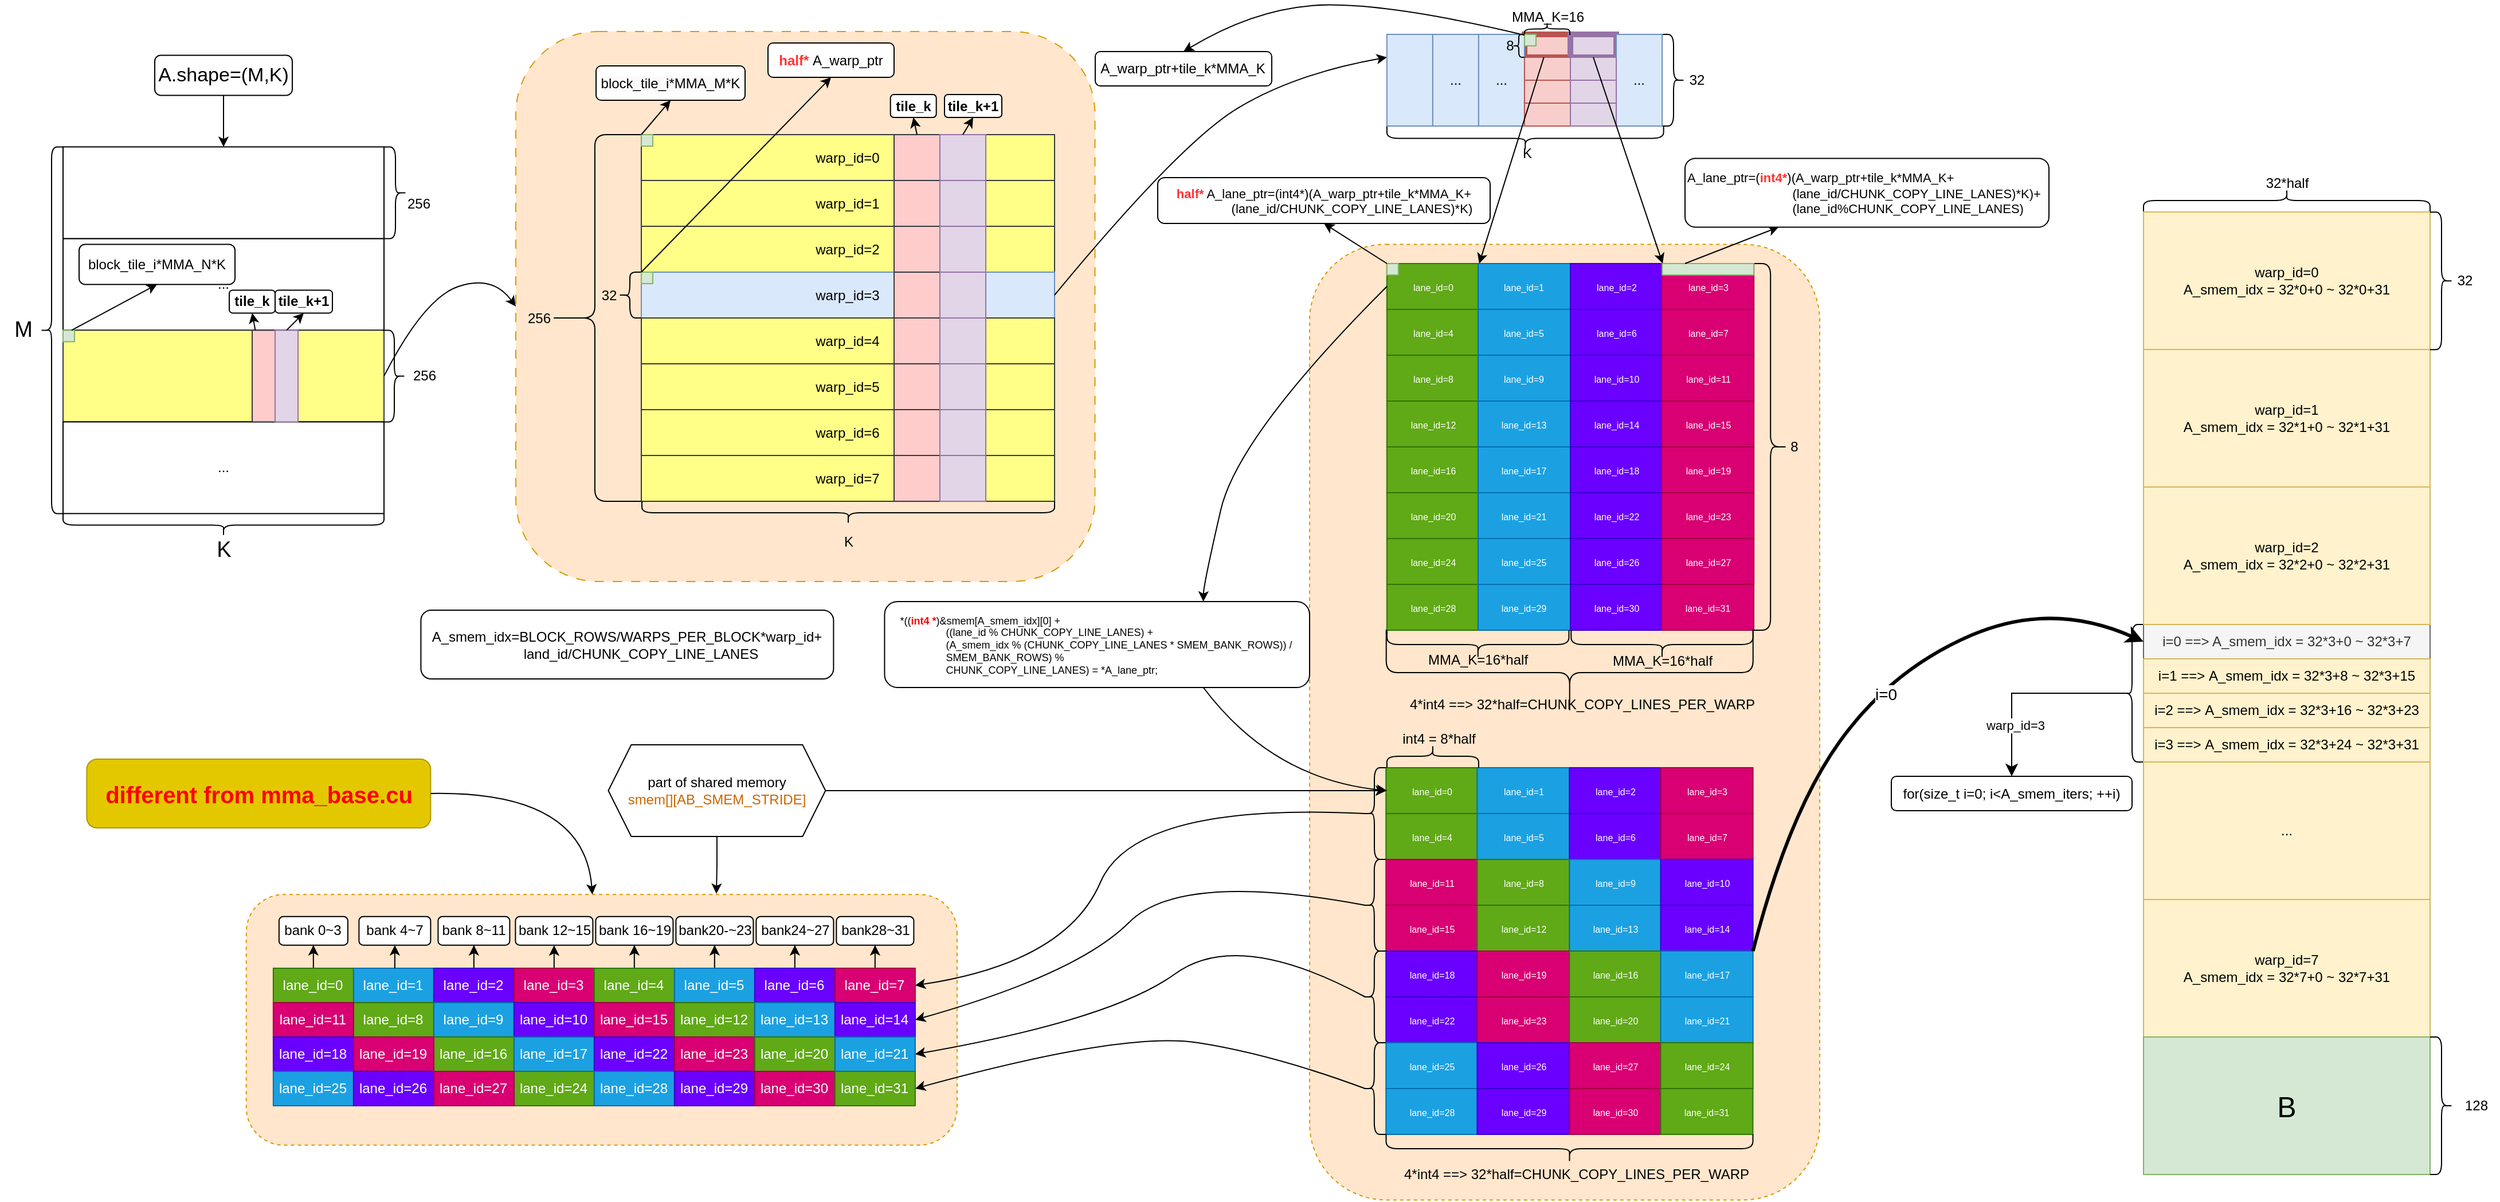 <mxfile version="24.0.4" type="device">
  <diagram name="Page-1" id="_nR7e4XgD6fj8UJKNjDj">
    <mxGraphModel dx="3286" dy="-1966" grid="1" gridSize="10" guides="1" tooltips="1" connect="1" arrows="1" fold="1" page="1" pageScale="1" pageWidth="850" pageHeight="1100" math="0" shadow="0">
      <root>
        <mxCell id="0" />
        <mxCell id="1" parent="0" />
        <mxCell id="nqIc30WBPKle0FcAkf76-1" value="..." style="rounded=0;whiteSpace=wrap;html=1;" parent="1" vertex="1">
          <mxGeometry x="-755" y="3518.19" width="280" height="80" as="geometry" />
        </mxCell>
        <mxCell id="nqIc30WBPKle0FcAkf76-2" value="" style="rounded=1;whiteSpace=wrap;html=1;dashed=1;dashPattern=8 8;fillColor=#ffe6cc;strokeColor=#d79b00;" parent="1" vertex="1">
          <mxGeometry x="-360" y="3337.5" width="505.26" height="480" as="geometry" />
        </mxCell>
        <mxCell id="nqIc30WBPKle0FcAkf76-3" value="" style="rounded=1;whiteSpace=wrap;html=1;dashed=1;fillColor=#ffe6cc;strokeColor=#d79b00;" parent="1" vertex="1">
          <mxGeometry x="332.49" y="3523.19" width="445.03" height="834" as="geometry" />
        </mxCell>
        <mxCell id="nqIc30WBPKle0FcAkf76-4" value="warp_id=0" style="rounded=0;whiteSpace=wrap;html=1;fillColor=#ffff88;strokeColor=#36393d;" parent="1" vertex="1">
          <mxGeometry x="-250.52" y="3427.5" width="360.52" height="40" as="geometry" />
        </mxCell>
        <mxCell id="nqIc30WBPKle0FcAkf76-5" value="" style="shape=curlyBracket;whiteSpace=wrap;html=1;rounded=1;flipH=1;labelPosition=right;verticalLabelPosition=middle;align=left;verticalAlign=middle;rotation=-180;" parent="1" vertex="1">
          <mxGeometry x="-331.56" y="3427.5" width="81.04" height="320" as="geometry" />
        </mxCell>
        <mxCell id="nqIc30WBPKle0FcAkf76-6" value="256" style="text;html=1;align=center;verticalAlign=middle;resizable=0;points=[];autosize=1;strokeColor=none;fillColor=none;" parent="1" vertex="1">
          <mxGeometry x="-360" y="3572.5" width="40" height="30" as="geometry" />
        </mxCell>
        <mxCell id="nqIc30WBPKle0FcAkf76-7" value="" style="shape=curlyBracket;whiteSpace=wrap;html=1;rounded=1;flipH=1;labelPosition=right;verticalLabelPosition=middle;align=left;verticalAlign=middle;rotation=-180;" parent="1" vertex="1">
          <mxGeometry x="-270.52" y="3547.5" width="20" height="40" as="geometry" />
        </mxCell>
        <mxCell id="nqIc30WBPKle0FcAkf76-8" value="32" style="text;html=1;align=center;verticalAlign=middle;resizable=0;points=[];autosize=1;strokeColor=none;fillColor=none;" parent="1" vertex="1">
          <mxGeometry x="-298.96" y="3552.5" width="40" height="30" as="geometry" />
        </mxCell>
        <mxCell id="nqIc30WBPKle0FcAkf76-9" value="warp_id=1" style="rounded=0;whiteSpace=wrap;html=1;fillColor=#ffff88;strokeColor=#36393d;" parent="1" vertex="1">
          <mxGeometry x="-250.52" y="3467.5" width="360.52" height="40" as="geometry" />
        </mxCell>
        <mxCell id="nqIc30WBPKle0FcAkf76-10" value="warp_id=2" style="rounded=0;whiteSpace=wrap;html=1;fillColor=#ffff88;strokeColor=#36393d;" parent="1" vertex="1">
          <mxGeometry x="-250.52" y="3507.5" width="360.52" height="40" as="geometry" />
        </mxCell>
        <mxCell id="nqIc30WBPKle0FcAkf76-11" value="warp_id=3" style="rounded=0;whiteSpace=wrap;html=1;fillColor=#dae8fc;strokeColor=#6c8ebf;" parent="1" vertex="1">
          <mxGeometry x="-250.52" y="3547.5" width="360.52" height="40" as="geometry" />
        </mxCell>
        <mxCell id="nqIc30WBPKle0FcAkf76-12" value="warp_id=4" style="rounded=0;whiteSpace=wrap;html=1;fillColor=#ffff88;strokeColor=#36393d;" parent="1" vertex="1">
          <mxGeometry x="-250.52" y="3587.5" width="360.52" height="40" as="geometry" />
        </mxCell>
        <mxCell id="nqIc30WBPKle0FcAkf76-13" value="warp_id=5" style="rounded=0;whiteSpace=wrap;html=1;fillColor=#ffff88;strokeColor=#36393d;" parent="1" vertex="1">
          <mxGeometry x="-250.52" y="3627.5" width="360.52" height="40" as="geometry" />
        </mxCell>
        <mxCell id="nqIc30WBPKle0FcAkf76-14" value="warp_id=6" style="rounded=0;whiteSpace=wrap;html=1;fillColor=#ffff88;strokeColor=#36393d;" parent="1" vertex="1">
          <mxGeometry x="-250.52" y="3667.5" width="360.52" height="40" as="geometry" />
        </mxCell>
        <mxCell id="nqIc30WBPKle0FcAkf76-15" value="warp_id=7" style="rounded=0;whiteSpace=wrap;html=1;fillColor=#ffff88;strokeColor=#36393d;" parent="1" vertex="1">
          <mxGeometry x="-250.52" y="3707.5" width="360.52" height="40" as="geometry" />
        </mxCell>
        <mxCell id="nqIc30WBPKle0FcAkf76-16" value="" style="curved=1;endArrow=classic;html=1;rounded=0;exitX=1;exitY=0.5;exitDx=0;exitDy=0;entryX=0;entryY=0.25;entryDx=0;entryDy=0;" parent="1" source="nqIc30WBPKle0FcAkf76-11" target="nqIc30WBPKle0FcAkf76-28" edge="1">
          <mxGeometry width="50" height="50" relative="1" as="geometry">
            <mxPoint x="310" y="3360" as="sourcePoint" />
            <mxPoint x="390" y="3310" as="targetPoint" />
            <Array as="points">
              <mxPoint x="220" y="3434.3" />
              <mxPoint x="320" y="3374.3" />
            </Array>
          </mxGeometry>
        </mxCell>
        <mxCell id="nqIc30WBPKle0FcAkf76-17" value="" style="shape=curlyBracket;whiteSpace=wrap;html=1;rounded=1;flipH=1;labelPosition=right;verticalLabelPosition=middle;align=left;verticalAlign=middle;rotation=90;" parent="1" vertex="1">
          <mxGeometry x="-80" y="3577.5" width="20" height="360" as="geometry" />
        </mxCell>
        <mxCell id="nqIc30WBPKle0FcAkf76-18" value="K" style="text;html=1;align=center;verticalAlign=middle;resizable=0;points=[];autosize=1;strokeColor=none;fillColor=none;" parent="1" vertex="1">
          <mxGeometry x="-85" y="3767.5" width="30" height="30" as="geometry" />
        </mxCell>
        <mxCell id="nqIc30WBPKle0FcAkf76-19" value="" style="whiteSpace=wrap;html=1;aspect=fixed;fillColor=#d5e8d4;strokeColor=#82b366;" parent="1" vertex="1">
          <mxGeometry x="-250.52" y="3427.5" width="10" height="10" as="geometry" />
        </mxCell>
        <mxCell id="nqIc30WBPKle0FcAkf76-20" value="" style="endArrow=classic;html=1;rounded=0;exitX=0;exitY=0;exitDx=0;exitDy=0;entryX=0.5;entryY=1;entryDx=0;entryDy=0;" parent="1" source="nqIc30WBPKle0FcAkf76-19" target="nqIc30WBPKle0FcAkf76-134" edge="1">
          <mxGeometry width="50" height="50" relative="1" as="geometry">
            <mxPoint x="-240" y="3427.5" as="sourcePoint" />
            <mxPoint x="-230" y="3397.5" as="targetPoint" />
          </mxGeometry>
        </mxCell>
        <mxCell id="nqIc30WBPKle0FcAkf76-21" value="" style="whiteSpace=wrap;html=1;aspect=fixed;fillColor=#d5e8d4;strokeColor=#82b366;" parent="1" vertex="1">
          <mxGeometry x="-250.52" y="3547.5" width="10" height="10" as="geometry" />
        </mxCell>
        <mxCell id="nqIc30WBPKle0FcAkf76-22" value="" style="endArrow=classic;html=1;rounded=0;entryX=0.5;entryY=1;entryDx=0;entryDy=0;" parent="1" target="nqIc30WBPKle0FcAkf76-135" edge="1">
          <mxGeometry width="50" height="50" relative="1" as="geometry">
            <mxPoint x="-250.52" y="3547.5" as="sourcePoint" />
            <mxPoint x="-340" y="3507.5" as="targetPoint" />
          </mxGeometry>
        </mxCell>
        <mxCell id="nqIc30WBPKle0FcAkf76-23" value="32" style="text;html=1;align=center;verticalAlign=middle;resizable=0;points=[];autosize=1;strokeColor=none;fillColor=none;" parent="1" vertex="1">
          <mxGeometry x="649.98" y="3365" width="40" height="30" as="geometry" />
        </mxCell>
        <mxCell id="nqIc30WBPKle0FcAkf76-24" value="" style="shape=curlyBracket;whiteSpace=wrap;html=1;rounded=1;flipH=1;labelPosition=right;verticalLabelPosition=middle;align=left;verticalAlign=middle;" parent="1" vertex="1">
          <mxGeometry x="640" y="3340" width="20" height="80" as="geometry" />
        </mxCell>
        <mxCell id="nqIc30WBPKle0FcAkf76-25" value="" style="shape=curlyBracket;whiteSpace=wrap;html=1;rounded=1;flipH=1;labelPosition=right;verticalLabelPosition=middle;align=left;verticalAlign=middle;rotation=-180;direction=south;" parent="1" vertex="1">
          <mxGeometry x="399.92" y="3420" width="241.4" height="21.55" as="geometry" />
        </mxCell>
        <mxCell id="nqIc30WBPKle0FcAkf76-26" value="K" style="text;html=1;align=center;verticalAlign=middle;resizable=0;points=[];autosize=1;strokeColor=none;fillColor=none;" parent="1" vertex="1">
          <mxGeometry x="506.74" y="3428.5" width="30" height="30" as="geometry" />
        </mxCell>
        <mxCell id="nqIc30WBPKle0FcAkf76-27" value="" style="rounded=0;whiteSpace=wrap;html=1;fillColor=#f8cecc;strokeColor=#b85450;strokeWidth=5;" parent="1" vertex="1">
          <mxGeometry x="519.98" y="3340" width="40.02" height="20" as="geometry" />
        </mxCell>
        <mxCell id="nqIc30WBPKle0FcAkf76-28" value="" style="rounded=0;whiteSpace=wrap;html=1;fillColor=#dae8fc;strokeColor=#6c8ebf;" parent="1" vertex="1">
          <mxGeometry x="399.92" y="3340" width="40.02" height="80" as="geometry" />
        </mxCell>
        <mxCell id="nqIc30WBPKle0FcAkf76-29" value="..." style="rounded=0;whiteSpace=wrap;html=1;fillColor=#dae8fc;strokeColor=#6c8ebf;" parent="1" vertex="1">
          <mxGeometry x="439.94" y="3340" width="40.02" height="80" as="geometry" />
        </mxCell>
        <mxCell id="nqIc30WBPKle0FcAkf76-30" value="..." style="rounded=0;whiteSpace=wrap;html=1;fillColor=#dae8fc;strokeColor=#6c8ebf;" parent="1" vertex="1">
          <mxGeometry x="479.96" y="3340" width="40.02" height="80" as="geometry" />
        </mxCell>
        <mxCell id="nqIc30WBPKle0FcAkf76-31" value="" style="rounded=0;whiteSpace=wrap;html=1;fillColor=#e1d5e7;strokeColor=#9673a6;strokeWidth=5;" parent="1" vertex="1">
          <mxGeometry x="560" y="3340" width="40" height="20" as="geometry" />
        </mxCell>
        <mxCell id="nqIc30WBPKle0FcAkf76-32" value="..." style="rounded=0;whiteSpace=wrap;html=1;fillColor=#dae8fc;strokeColor=#6c8ebf;" parent="1" vertex="1">
          <mxGeometry x="600.02" y="3340" width="40.02" height="80" as="geometry" />
        </mxCell>
        <mxCell id="nqIc30WBPKle0FcAkf76-33" value="" style="shape=curlyBracket;whiteSpace=wrap;html=1;rounded=1;flipH=1;labelPosition=right;verticalLabelPosition=middle;align=left;verticalAlign=middle;rotation=-90;size=0.5;" parent="1" vertex="1">
          <mxGeometry x="534.39" y="3315.46" width="10.7" height="39.54" as="geometry" />
        </mxCell>
        <mxCell id="nqIc30WBPKle0FcAkf76-34" value="MMA_K=16" style="text;html=1;align=center;verticalAlign=middle;resizable=0;points=[];autosize=1;strokeColor=none;fillColor=none;" parent="1" vertex="1">
          <mxGeometry x="494.99" y="3310" width="90" height="30" as="geometry" />
        </mxCell>
        <mxCell id="nqIc30WBPKle0FcAkf76-35" value="&lt;font style=&quot;font-size: 8px;&quot;&gt;lane_id=0&lt;/font&gt;" style="rounded=0;whiteSpace=wrap;html=1;fillColor=#60a917;strokeColor=#2D7600;fontColor=#ffffff;" parent="1" vertex="1">
          <mxGeometry x="399.92" y="3540" width="80.52" height="40" as="geometry" />
        </mxCell>
        <mxCell id="nqIc30WBPKle0FcAkf76-36" value="&lt;span style=&quot;font-size: 8px;&quot;&gt;lane_id=1&lt;/span&gt;" style="rounded=0;whiteSpace=wrap;html=1;fillColor=#1ba1e2;strokeColor=#006EAF;fontColor=#ffffff;" parent="1" vertex="1">
          <mxGeometry x="479.48" y="3540" width="80.52" height="40" as="geometry" />
        </mxCell>
        <mxCell id="nqIc30WBPKle0FcAkf76-37" value="&lt;span style=&quot;font-size: 8px;&quot;&gt;lane_id=2&lt;/span&gt;" style="rounded=0;whiteSpace=wrap;html=1;fillColor=#6a00ff;strokeColor=#3700CC;fontColor=#ffffff;" parent="1" vertex="1">
          <mxGeometry x="560" y="3540" width="80.52" height="40" as="geometry" />
        </mxCell>
        <mxCell id="nqIc30WBPKle0FcAkf76-38" value="&lt;span style=&quot;font-size: 8px;&quot;&gt;lane_id=3&lt;/span&gt;" style="rounded=0;whiteSpace=wrap;html=1;fillColor=#d80073;strokeColor=#A50040;fontColor=#ffffff;" parent="1" vertex="1">
          <mxGeometry x="639.56" y="3540" width="80.52" height="40" as="geometry" />
        </mxCell>
        <mxCell id="nqIc30WBPKle0FcAkf76-39" value="&lt;span style=&quot;font-size: 8px;&quot;&gt;lane_id=4&lt;/span&gt;" style="rounded=0;whiteSpace=wrap;html=1;fillColor=#60a917;strokeColor=#2D7600;fontColor=#ffffff;" parent="1" vertex="1">
          <mxGeometry x="399.92" y="3580" width="80.52" height="40" as="geometry" />
        </mxCell>
        <mxCell id="nqIc30WBPKle0FcAkf76-40" value="&lt;span style=&quot;font-size: 8px;&quot;&gt;lane_id=5&lt;/span&gt;" style="rounded=0;whiteSpace=wrap;html=1;fillColor=#1ba1e2;strokeColor=#006EAF;fontColor=#ffffff;" parent="1" vertex="1">
          <mxGeometry x="479.48" y="3580" width="80.52" height="40" as="geometry" />
        </mxCell>
        <mxCell id="nqIc30WBPKle0FcAkf76-41" value="&lt;span style=&quot;font-size: 8px;&quot;&gt;lane_id=6&lt;/span&gt;" style="rounded=0;whiteSpace=wrap;html=1;fillColor=#6a00ff;strokeColor=#3700CC;fontColor=#ffffff;" parent="1" vertex="1">
          <mxGeometry x="560" y="3580" width="80.52" height="40" as="geometry" />
        </mxCell>
        <mxCell id="nqIc30WBPKle0FcAkf76-42" value="&lt;span style=&quot;font-size: 8px;&quot;&gt;lane_id=7&lt;/span&gt;" style="rounded=0;whiteSpace=wrap;html=1;fillColor=#d80073;strokeColor=#A50040;fontColor=#ffffff;" parent="1" vertex="1">
          <mxGeometry x="639.56" y="3580" width="80.52" height="40" as="geometry" />
        </mxCell>
        <mxCell id="nqIc30WBPKle0FcAkf76-43" value="&lt;span style=&quot;font-size: 8px;&quot;&gt;lane_id=8&lt;/span&gt;" style="rounded=0;whiteSpace=wrap;html=1;fillColor=#60a917;strokeColor=#2D7600;fontColor=#ffffff;" parent="1" vertex="1">
          <mxGeometry x="399.92" y="3620" width="80.52" height="40" as="geometry" />
        </mxCell>
        <mxCell id="nqIc30WBPKle0FcAkf76-44" value="&lt;span style=&quot;font-size: 8px;&quot;&gt;lane_id=9&lt;/span&gt;" style="rounded=0;whiteSpace=wrap;html=1;fillColor=#1ba1e2;strokeColor=#006EAF;fontColor=#ffffff;" parent="1" vertex="1">
          <mxGeometry x="479.48" y="3620" width="80.52" height="40" as="geometry" />
        </mxCell>
        <mxCell id="nqIc30WBPKle0FcAkf76-45" value="&lt;span style=&quot;font-size: 8px;&quot;&gt;lane_id=10&lt;/span&gt;" style="rounded=0;whiteSpace=wrap;html=1;fillColor=#6a00ff;strokeColor=#3700CC;fontColor=#ffffff;" parent="1" vertex="1">
          <mxGeometry x="560" y="3620" width="80.52" height="40" as="geometry" />
        </mxCell>
        <mxCell id="nqIc30WBPKle0FcAkf76-46" value="&lt;span style=&quot;font-size: 8px;&quot;&gt;lane_id=11&lt;/span&gt;" style="rounded=0;whiteSpace=wrap;html=1;fillColor=#d80073;strokeColor=#A50040;fontColor=#ffffff;" parent="1" vertex="1">
          <mxGeometry x="639.56" y="3620" width="80.52" height="40" as="geometry" />
        </mxCell>
        <mxCell id="nqIc30WBPKle0FcAkf76-47" value="&lt;span style=&quot;font-size: 8px;&quot;&gt;lane_id=12&lt;/span&gt;" style="rounded=0;whiteSpace=wrap;html=1;fillColor=#60a917;strokeColor=#2D7600;fontColor=#ffffff;" parent="1" vertex="1">
          <mxGeometry x="399.92" y="3660" width="80.52" height="40" as="geometry" />
        </mxCell>
        <mxCell id="nqIc30WBPKle0FcAkf76-48" value="&lt;span style=&quot;font-size: 8px;&quot;&gt;lane_id=13&lt;/span&gt;" style="rounded=0;whiteSpace=wrap;html=1;fillColor=#1ba1e2;strokeColor=#006EAF;fontColor=#ffffff;" parent="1" vertex="1">
          <mxGeometry x="479.48" y="3660" width="80.52" height="40" as="geometry" />
        </mxCell>
        <mxCell id="nqIc30WBPKle0FcAkf76-49" value="&lt;span style=&quot;font-size: 8px;&quot;&gt;lane_id=14&lt;/span&gt;" style="rounded=0;whiteSpace=wrap;html=1;fillColor=#6a00ff;strokeColor=#3700CC;fontColor=#ffffff;" parent="1" vertex="1">
          <mxGeometry x="560" y="3660" width="80.52" height="40" as="geometry" />
        </mxCell>
        <mxCell id="nqIc30WBPKle0FcAkf76-50" value="&lt;span style=&quot;font-size: 8px;&quot;&gt;lane_id=15&lt;/span&gt;" style="rounded=0;whiteSpace=wrap;html=1;fillColor=#d80073;strokeColor=#A50040;fontColor=#ffffff;" parent="1" vertex="1">
          <mxGeometry x="639.56" y="3660" width="80.52" height="40" as="geometry" />
        </mxCell>
        <mxCell id="nqIc30WBPKle0FcAkf76-51" value="&lt;span style=&quot;font-size: 8px;&quot;&gt;lane_id=16&lt;/span&gt;" style="rounded=0;whiteSpace=wrap;html=1;fillColor=#60a917;strokeColor=#2D7600;fontColor=#ffffff;" parent="1" vertex="1">
          <mxGeometry x="399.92" y="3700" width="80.52" height="40" as="geometry" />
        </mxCell>
        <mxCell id="nqIc30WBPKle0FcAkf76-52" value="&lt;span style=&quot;font-size: 8px;&quot;&gt;lane_id=17&lt;/span&gt;" style="rounded=0;whiteSpace=wrap;html=1;fillColor=#1ba1e2;strokeColor=#006EAF;fontColor=#ffffff;" parent="1" vertex="1">
          <mxGeometry x="479.48" y="3700" width="80.52" height="40" as="geometry" />
        </mxCell>
        <mxCell id="nqIc30WBPKle0FcAkf76-53" value="&lt;span style=&quot;font-size: 8px;&quot;&gt;lane_id=18&lt;/span&gt;" style="rounded=0;whiteSpace=wrap;html=1;fillColor=#6a00ff;strokeColor=#3700CC;fontColor=#ffffff;" parent="1" vertex="1">
          <mxGeometry x="560" y="3700" width="80.52" height="40" as="geometry" />
        </mxCell>
        <mxCell id="nqIc30WBPKle0FcAkf76-54" value="&lt;span style=&quot;font-size: 8px;&quot;&gt;lane_id=19&lt;/span&gt;" style="rounded=0;whiteSpace=wrap;html=1;fillColor=#d80073;strokeColor=#A50040;fontColor=#ffffff;" parent="1" vertex="1">
          <mxGeometry x="639.56" y="3700" width="80.52" height="40" as="geometry" />
        </mxCell>
        <mxCell id="nqIc30WBPKle0FcAkf76-55" value="&lt;span style=&quot;font-size: 8px;&quot;&gt;lane_id=20&lt;/span&gt;" style="rounded=0;whiteSpace=wrap;html=1;fillColor=#60a917;strokeColor=#2D7600;fontColor=#ffffff;" parent="1" vertex="1">
          <mxGeometry x="399.92" y="3740" width="80.52" height="40" as="geometry" />
        </mxCell>
        <mxCell id="nqIc30WBPKle0FcAkf76-56" value="&lt;span style=&quot;font-size: 8px;&quot;&gt;lane_id=21&lt;/span&gt;" style="rounded=0;whiteSpace=wrap;html=1;fillColor=#1ba1e2;strokeColor=#006EAF;fontColor=#ffffff;" parent="1" vertex="1">
          <mxGeometry x="479.48" y="3740" width="80.52" height="40" as="geometry" />
        </mxCell>
        <mxCell id="nqIc30WBPKle0FcAkf76-57" value="&lt;span style=&quot;font-size: 8px;&quot;&gt;lane_id=22&lt;/span&gt;" style="rounded=0;whiteSpace=wrap;html=1;fillColor=#6a00ff;strokeColor=#3700CC;fontColor=#ffffff;" parent="1" vertex="1">
          <mxGeometry x="560" y="3740" width="80.52" height="40" as="geometry" />
        </mxCell>
        <mxCell id="nqIc30WBPKle0FcAkf76-58" value="&lt;span style=&quot;font-size: 8px;&quot;&gt;lane_id=23&lt;/span&gt;" style="rounded=0;whiteSpace=wrap;html=1;fillColor=#d80073;strokeColor=#A50040;fontColor=#ffffff;" parent="1" vertex="1">
          <mxGeometry x="639.56" y="3740" width="80.52" height="40" as="geometry" />
        </mxCell>
        <mxCell id="nqIc30WBPKle0FcAkf76-59" value="&lt;span style=&quot;font-size: 8px;&quot;&gt;lane_id=24&lt;/span&gt;" style="rounded=0;whiteSpace=wrap;html=1;fillColor=#60a917;strokeColor=#2D7600;fontColor=#ffffff;" parent="1" vertex="1">
          <mxGeometry x="399.92" y="3780" width="80.52" height="40" as="geometry" />
        </mxCell>
        <mxCell id="nqIc30WBPKle0FcAkf76-60" value="&lt;span style=&quot;font-size: 8px;&quot;&gt;lane_id=25&lt;/span&gt;" style="rounded=0;whiteSpace=wrap;html=1;fillColor=#1ba1e2;strokeColor=#006EAF;fontColor=#ffffff;" parent="1" vertex="1">
          <mxGeometry x="479.48" y="3780" width="80.52" height="40" as="geometry" />
        </mxCell>
        <mxCell id="nqIc30WBPKle0FcAkf76-61" value="&lt;span style=&quot;font-size: 8px;&quot;&gt;lane_id=26&lt;/span&gt;" style="rounded=0;whiteSpace=wrap;html=1;fillColor=#6a00ff;strokeColor=#3700CC;fontColor=#ffffff;" parent="1" vertex="1">
          <mxGeometry x="560" y="3780" width="80.52" height="40" as="geometry" />
        </mxCell>
        <mxCell id="nqIc30WBPKle0FcAkf76-62" value="&lt;span style=&quot;font-size: 8px;&quot;&gt;lane_id=27&lt;/span&gt;" style="rounded=0;whiteSpace=wrap;html=1;fillColor=#d80073;strokeColor=#A50040;fontColor=#ffffff;" parent="1" vertex="1">
          <mxGeometry x="639.56" y="3780" width="80.52" height="40" as="geometry" />
        </mxCell>
        <mxCell id="nqIc30WBPKle0FcAkf76-63" value="&lt;span style=&quot;font-size: 8px;&quot;&gt;lane_id=28&lt;/span&gt;" style="rounded=0;whiteSpace=wrap;html=1;fillColor=#60a917;strokeColor=#2D7600;fontColor=#ffffff;" parent="1" vertex="1">
          <mxGeometry x="399.92" y="3820" width="80.52" height="40" as="geometry" />
        </mxCell>
        <mxCell id="nqIc30WBPKle0FcAkf76-64" value="&lt;span style=&quot;font-size: 8px;&quot;&gt;lane_id=29&lt;/span&gt;" style="rounded=0;whiteSpace=wrap;html=1;fillColor=#1ba1e2;strokeColor=#006EAF;fontColor=#ffffff;" parent="1" vertex="1">
          <mxGeometry x="479.48" y="3820" width="80.52" height="40" as="geometry" />
        </mxCell>
        <mxCell id="nqIc30WBPKle0FcAkf76-65" value="&lt;span style=&quot;font-size: 8px;&quot;&gt;lane_id=30&lt;/span&gt;" style="rounded=0;whiteSpace=wrap;html=1;fillColor=#6a00ff;strokeColor=#3700CC;fontColor=#ffffff;" parent="1" vertex="1">
          <mxGeometry x="560" y="3820" width="80.52" height="40" as="geometry" />
        </mxCell>
        <mxCell id="nqIc30WBPKle0FcAkf76-66" value="&lt;span style=&quot;font-size: 8px;&quot;&gt;lane_id=31&lt;/span&gt;" style="rounded=0;whiteSpace=wrap;html=1;fillColor=#d80073;strokeColor=#A50040;fontColor=#ffffff;" parent="1" vertex="1">
          <mxGeometry x="639.56" y="3820" width="80.44" height="40" as="geometry" />
        </mxCell>
        <mxCell id="nqIc30WBPKle0FcAkf76-67" value="" style="whiteSpace=wrap;html=1;aspect=fixed;fillColor=#d5e8d4;strokeColor=#82b366;" parent="1" vertex="1">
          <mxGeometry x="519.98" y="3340" width="10" height="10" as="geometry" />
        </mxCell>
        <mxCell id="nqIc30WBPKle0FcAkf76-68" value="" style="shape=curlyBracket;whiteSpace=wrap;html=1;rounded=1;flipH=1;labelPosition=right;verticalLabelPosition=middle;align=left;verticalAlign=middle;" parent="1" vertex="1">
          <mxGeometry x="719.22" y="3540" width="30.78" height="320" as="geometry" />
        </mxCell>
        <mxCell id="nqIc30WBPKle0FcAkf76-69" value="8" style="text;html=1;align=center;verticalAlign=middle;resizable=0;points=[];autosize=1;strokeColor=none;fillColor=none;" parent="1" vertex="1">
          <mxGeometry x="740" y="3685" width="30" height="30" as="geometry" />
        </mxCell>
        <mxCell id="nqIc30WBPKle0FcAkf76-70" value="MMA_K=16*half" style="text;html=1;align=center;verticalAlign=middle;resizable=0;points=[];autosize=1;strokeColor=none;fillColor=none;" parent="1" vertex="1">
          <mxGeometry x="424.38" y="3871" width="110" height="30" as="geometry" />
        </mxCell>
        <mxCell id="nqIc30WBPKle0FcAkf76-71" value="" style="shape=curlyBracket;whiteSpace=wrap;html=1;rounded=1;flipH=1;labelPosition=right;verticalLabelPosition=middle;align=left;verticalAlign=middle;rotation=90;" parent="1" vertex="1">
          <mxGeometry x="466.89" y="3793.12" width="24.98" height="158.73" as="geometry" />
        </mxCell>
        <mxCell id="nqIc30WBPKle0FcAkf76-72" value="&lt;font style=&quot;font-size: 8px;&quot;&gt;lane_id=0&lt;br&gt;&lt;/font&gt;" style="rounded=0;whiteSpace=wrap;html=1;fillColor=#60a917;fontColor=#ffffff;strokeColor=#2D7600;" parent="1" vertex="1">
          <mxGeometry x="399.14" y="3980" width="80.52" height="40" as="geometry" />
        </mxCell>
        <mxCell id="nqIc30WBPKle0FcAkf76-73" value="&lt;span style=&quot;font-size: 8px;&quot;&gt;lane_id=1&lt;/span&gt;" style="rounded=0;whiteSpace=wrap;html=1;fillColor=#1ba1e2;fontColor=#ffffff;strokeColor=#006EAF;" parent="1" vertex="1">
          <mxGeometry x="478.7" y="3980" width="80.52" height="40" as="geometry" />
        </mxCell>
        <mxCell id="nqIc30WBPKle0FcAkf76-74" value="&lt;span style=&quot;font-size: 8px;&quot;&gt;lane_id=2&lt;/span&gt;" style="rounded=0;whiteSpace=wrap;html=1;fillColor=#6a00ff;fontColor=#ffffff;strokeColor=#3700CC;" parent="1" vertex="1">
          <mxGeometry x="559.22" y="3980" width="80.52" height="40" as="geometry" />
        </mxCell>
        <mxCell id="nqIc30WBPKle0FcAkf76-75" value="&lt;span style=&quot;font-size: 8px;&quot;&gt;lane_id=3&lt;/span&gt;" style="rounded=0;whiteSpace=wrap;html=1;fillColor=#d80073;fontColor=#ffffff;strokeColor=#A50040;" parent="1" vertex="1">
          <mxGeometry x="638.78" y="3980" width="80.52" height="40" as="geometry" />
        </mxCell>
        <mxCell id="nqIc30WBPKle0FcAkf76-76" value="&lt;span style=&quot;font-size: 8px;&quot;&gt;lane_id=4&lt;/span&gt;" style="rounded=0;whiteSpace=wrap;html=1;fillColor=#60a917;fontColor=#ffffff;strokeColor=#2D7600;" parent="1" vertex="1">
          <mxGeometry x="399.14" y="4020" width="80.52" height="40" as="geometry" />
        </mxCell>
        <mxCell id="nqIc30WBPKle0FcAkf76-77" value="&lt;span style=&quot;font-size: 8px;&quot;&gt;lane_id=5&lt;/span&gt;" style="rounded=0;whiteSpace=wrap;html=1;fillColor=#1ba1e2;fontColor=#ffffff;strokeColor=#006EAF;" parent="1" vertex="1">
          <mxGeometry x="478.7" y="4020" width="80.52" height="40" as="geometry" />
        </mxCell>
        <mxCell id="nqIc30WBPKle0FcAkf76-78" value="&lt;span style=&quot;font-size: 8px;&quot;&gt;lane_id=6&lt;/span&gt;" style="rounded=0;whiteSpace=wrap;html=1;fillColor=#6a00ff;fontColor=#ffffff;strokeColor=#3700CC;" parent="1" vertex="1">
          <mxGeometry x="559.22" y="4020" width="80.52" height="40" as="geometry" />
        </mxCell>
        <mxCell id="nqIc30WBPKle0FcAkf76-79" value="&lt;span style=&quot;font-size: 8px;&quot;&gt;lane_id=7&lt;/span&gt;" style="rounded=0;whiteSpace=wrap;html=1;fillColor=#d80073;fontColor=#ffffff;strokeColor=#A50040;" parent="1" vertex="1">
          <mxGeometry x="638.78" y="4020" width="80.52" height="40" as="geometry" />
        </mxCell>
        <mxCell id="nqIc30WBPKle0FcAkf76-80" value="&lt;span style=&quot;font-size: 8px;&quot;&gt;lane_id=11&lt;/span&gt;" style="rounded=0;whiteSpace=wrap;html=1;fillColor=#d80073;fontColor=#ffffff;strokeColor=#A50040;" parent="1" vertex="1">
          <mxGeometry x="399.14" y="4060" width="80.52" height="40" as="geometry" />
        </mxCell>
        <mxCell id="nqIc30WBPKle0FcAkf76-81" value="&lt;span style=&quot;font-size: 8px;&quot;&gt;lane_id=8&lt;/span&gt;" style="rounded=0;whiteSpace=wrap;html=1;fillColor=#60a917;fontColor=#ffffff;strokeColor=#2D7600;" parent="1" vertex="1">
          <mxGeometry x="478.7" y="4060" width="80.52" height="40" as="geometry" />
        </mxCell>
        <mxCell id="nqIc30WBPKle0FcAkf76-82" value="&lt;span style=&quot;font-size: 8px;&quot;&gt;lane_id=9&lt;/span&gt;" style="rounded=0;whiteSpace=wrap;html=1;fillColor=#1ba1e2;fontColor=#ffffff;strokeColor=#006EAF;" parent="1" vertex="1">
          <mxGeometry x="559.22" y="4060" width="80.52" height="40" as="geometry" />
        </mxCell>
        <mxCell id="nqIc30WBPKle0FcAkf76-83" value="&lt;span style=&quot;font-size: 8px;&quot;&gt;lane_id=10&lt;/span&gt;" style="rounded=0;whiteSpace=wrap;html=1;fillColor=#6a00ff;fontColor=#ffffff;strokeColor=#3700CC;" parent="1" vertex="1">
          <mxGeometry x="638.78" y="4060" width="80.52" height="40" as="geometry" />
        </mxCell>
        <mxCell id="nqIc30WBPKle0FcAkf76-84" value="&lt;span style=&quot;font-size: 8px;&quot;&gt;lane_id=15&lt;/span&gt;" style="rounded=0;whiteSpace=wrap;html=1;fillColor=#d80073;fontColor=#ffffff;strokeColor=#A50040;" parent="1" vertex="1">
          <mxGeometry x="399.14" y="4100" width="80.52" height="40" as="geometry" />
        </mxCell>
        <mxCell id="nqIc30WBPKle0FcAkf76-85" value="&lt;span style=&quot;font-size: 8px;&quot;&gt;lane_id=12&lt;/span&gt;" style="rounded=0;whiteSpace=wrap;html=1;fillColor=#60a917;fontColor=#ffffff;strokeColor=#2D7600;" parent="1" vertex="1">
          <mxGeometry x="478.7" y="4100" width="80.52" height="40" as="geometry" />
        </mxCell>
        <mxCell id="nqIc30WBPKle0FcAkf76-86" value="&lt;span style=&quot;font-size: 8px;&quot;&gt;lane_id=13&lt;/span&gt;" style="rounded=0;whiteSpace=wrap;html=1;fillColor=#1ba1e2;fontColor=#ffffff;strokeColor=#006EAF;" parent="1" vertex="1">
          <mxGeometry x="559.22" y="4100" width="80.52" height="40" as="geometry" />
        </mxCell>
        <mxCell id="nqIc30WBPKle0FcAkf76-87" value="&lt;span style=&quot;font-size: 8px;&quot;&gt;lane_id=14&lt;/span&gt;" style="rounded=0;whiteSpace=wrap;html=1;fillColor=#6a00ff;fontColor=#ffffff;strokeColor=#3700CC;" parent="1" vertex="1">
          <mxGeometry x="638.78" y="4100" width="80.52" height="40" as="geometry" />
        </mxCell>
        <mxCell id="nqIc30WBPKle0FcAkf76-88" value="&lt;span style=&quot;font-size: 8px;&quot;&gt;lane_id=18&lt;/span&gt;" style="rounded=0;whiteSpace=wrap;html=1;fillColor=#6a00ff;fontColor=#ffffff;strokeColor=#3700CC;" parent="1" vertex="1">
          <mxGeometry x="399.14" y="4140" width="80.52" height="40" as="geometry" />
        </mxCell>
        <mxCell id="nqIc30WBPKle0FcAkf76-89" value="&lt;span style=&quot;font-size: 8px;&quot;&gt;lane_id=19&lt;/span&gt;" style="rounded=0;whiteSpace=wrap;html=1;fillColor=#d80073;fontColor=#ffffff;strokeColor=#A50040;" parent="1" vertex="1">
          <mxGeometry x="478.7" y="4140" width="80.52" height="40" as="geometry" />
        </mxCell>
        <mxCell id="nqIc30WBPKle0FcAkf76-90" value="&lt;span style=&quot;font-size: 8px;&quot;&gt;lane_id=16&lt;/span&gt;" style="rounded=0;whiteSpace=wrap;html=1;fillColor=#60a917;fontColor=#ffffff;strokeColor=#2D7600;" parent="1" vertex="1">
          <mxGeometry x="559.22" y="4140" width="80.52" height="40" as="geometry" />
        </mxCell>
        <mxCell id="nqIc30WBPKle0FcAkf76-91" value="&lt;span style=&quot;font-size: 8px;&quot;&gt;lane_id=17&lt;/span&gt;" style="rounded=0;whiteSpace=wrap;html=1;fillColor=#1ba1e2;fontColor=#ffffff;strokeColor=#006EAF;" parent="1" vertex="1">
          <mxGeometry x="638.78" y="4140" width="80.52" height="40" as="geometry" />
        </mxCell>
        <mxCell id="nqIc30WBPKle0FcAkf76-92" value="&lt;span style=&quot;font-size: 8px;&quot;&gt;lane_id=22&lt;/span&gt;" style="rounded=0;whiteSpace=wrap;html=1;fillColor=#6a00ff;fontColor=#ffffff;strokeColor=#3700CC;" parent="1" vertex="1">
          <mxGeometry x="399.14" y="4180" width="80.52" height="40" as="geometry" />
        </mxCell>
        <mxCell id="nqIc30WBPKle0FcAkf76-93" value="&lt;span style=&quot;font-size: 8px;&quot;&gt;lane_id=23&lt;/span&gt;" style="rounded=0;whiteSpace=wrap;html=1;fillColor=#d80073;fontColor=#ffffff;strokeColor=#A50040;" parent="1" vertex="1">
          <mxGeometry x="478.7" y="4180" width="80.52" height="40" as="geometry" />
        </mxCell>
        <mxCell id="nqIc30WBPKle0FcAkf76-94" value="&lt;span style=&quot;font-size: 8px;&quot;&gt;lane_id=20&lt;/span&gt;" style="rounded=0;whiteSpace=wrap;html=1;fillColor=#60a917;fontColor=#ffffff;strokeColor=#2D7600;" parent="1" vertex="1">
          <mxGeometry x="559.22" y="4180" width="80.52" height="40" as="geometry" />
        </mxCell>
        <mxCell id="nqIc30WBPKle0FcAkf76-95" value="&lt;span style=&quot;font-size: 8px;&quot;&gt;lane_id=21&lt;/span&gt;" style="rounded=0;whiteSpace=wrap;html=1;fillColor=#1ba1e2;fontColor=#ffffff;strokeColor=#006EAF;" parent="1" vertex="1">
          <mxGeometry x="638.78" y="4180" width="80.52" height="40" as="geometry" />
        </mxCell>
        <mxCell id="nqIc30WBPKle0FcAkf76-96" value="&lt;span style=&quot;font-size: 8px;&quot;&gt;lane_id=25&lt;/span&gt;" style="rounded=0;whiteSpace=wrap;html=1;fillColor=#1ba1e2;fontColor=#ffffff;strokeColor=#006EAF;" parent="1" vertex="1">
          <mxGeometry x="399.14" y="4220" width="80.52" height="40" as="geometry" />
        </mxCell>
        <mxCell id="nqIc30WBPKle0FcAkf76-97" value="&lt;span style=&quot;font-size: 8px;&quot;&gt;lane_id=26&lt;/span&gt;" style="rounded=0;whiteSpace=wrap;html=1;fillColor=#6a00ff;fontColor=#ffffff;strokeColor=#3700CC;" parent="1" vertex="1">
          <mxGeometry x="478.7" y="4220" width="80.52" height="40" as="geometry" />
        </mxCell>
        <mxCell id="nqIc30WBPKle0FcAkf76-98" value="&lt;span style=&quot;font-size: 8px;&quot;&gt;lane_id=27&lt;/span&gt;" style="rounded=0;whiteSpace=wrap;html=1;fillColor=#d80073;fontColor=#ffffff;strokeColor=#A50040;" parent="1" vertex="1">
          <mxGeometry x="559.22" y="4220" width="80.52" height="40" as="geometry" />
        </mxCell>
        <mxCell id="nqIc30WBPKle0FcAkf76-99" value="&lt;span style=&quot;font-size: 8px;&quot;&gt;lane_id=24&lt;/span&gt;" style="rounded=0;whiteSpace=wrap;html=1;fillColor=#60a917;fontColor=#ffffff;strokeColor=#2D7600;" parent="1" vertex="1">
          <mxGeometry x="638.78" y="4220" width="80.52" height="40" as="geometry" />
        </mxCell>
        <mxCell id="nqIc30WBPKle0FcAkf76-100" value="&lt;span style=&quot;font-size: 8px;&quot;&gt;lane_id=28&lt;/span&gt;" style="rounded=0;whiteSpace=wrap;html=1;fillColor=#1ba1e2;fontColor=#ffffff;strokeColor=#006EAF;" parent="1" vertex="1">
          <mxGeometry x="399.14" y="4260" width="80.52" height="40" as="geometry" />
        </mxCell>
        <mxCell id="nqIc30WBPKle0FcAkf76-101" value="&lt;span style=&quot;font-size: 8px;&quot;&gt;lane_id=29&lt;/span&gt;" style="rounded=0;whiteSpace=wrap;html=1;fillColor=#6a00ff;fontColor=#ffffff;strokeColor=#3700CC;" parent="1" vertex="1">
          <mxGeometry x="478.7" y="4260" width="80.52" height="40" as="geometry" />
        </mxCell>
        <mxCell id="nqIc30WBPKle0FcAkf76-102" value="&lt;span style=&quot;font-size: 8px;&quot;&gt;lane_id=30&lt;/span&gt;" style="rounded=0;whiteSpace=wrap;html=1;fillColor=#d80073;fontColor=#ffffff;strokeColor=#A50040;" parent="1" vertex="1">
          <mxGeometry x="559.22" y="4260" width="80.52" height="40" as="geometry" />
        </mxCell>
        <mxCell id="nqIc30WBPKle0FcAkf76-103" value="&lt;span style=&quot;font-size: 8px;&quot;&gt;lane_id=31&lt;/span&gt;" style="rounded=0;whiteSpace=wrap;html=1;fillColor=#60a917;fontColor=#ffffff;strokeColor=#2D7600;" parent="1" vertex="1">
          <mxGeometry x="638.78" y="4260" width="80.44" height="40" as="geometry" />
        </mxCell>
        <mxCell id="nqIc30WBPKle0FcAkf76-104" value="" style="shape=curlyBracket;whiteSpace=wrap;html=1;rounded=1;flipH=1;labelPosition=right;verticalLabelPosition=middle;align=left;verticalAlign=middle;rotation=90;" parent="1" vertex="1">
          <mxGeometry x="546.75" y="4152.49" width="24.98" height="320" as="geometry" />
        </mxCell>
        <mxCell id="nqIc30WBPKle0FcAkf76-105" value="" style="shape=curlyBracket;whiteSpace=wrap;html=1;rounded=1;flipH=1;labelPosition=right;verticalLabelPosition=middle;align=left;verticalAlign=middle;rotation=90;" parent="1" vertex="1">
          <mxGeometry x="627.51" y="3793.12" width="24.98" height="158.73" as="geometry" />
        </mxCell>
        <mxCell id="nqIc30WBPKle0FcAkf76-106" value="MMA_K=16*half" style="text;html=1;align=center;verticalAlign=middle;resizable=0;points=[];autosize=1;strokeColor=none;fillColor=none;" parent="1" vertex="1">
          <mxGeometry x="585" y="3872" width="110" height="30" as="geometry" />
        </mxCell>
        <mxCell id="nqIc30WBPKle0FcAkf76-107" value="" style="rounded=0;whiteSpace=wrap;html=1;fillColor=#d5e8d4;strokeColor=#82b366;" parent="1" vertex="1">
          <mxGeometry x="640.08" y="3540" width="80" height="10" as="geometry" />
        </mxCell>
        <mxCell id="nqIc30WBPKle0FcAkf76-108" value="" style="whiteSpace=wrap;html=1;aspect=fixed;fillColor=#d5e8d4;strokeColor=#82b366;" parent="1" vertex="1">
          <mxGeometry x="399.92" y="3540" width="10" height="10" as="geometry" />
        </mxCell>
        <mxCell id="nqIc30WBPKle0FcAkf76-110" value="" style="endArrow=classic;html=1;rounded=0;" parent="1" target="nqIc30WBPKle0FcAkf76-113" edge="1">
          <mxGeometry width="50" height="50" relative="1" as="geometry">
            <mxPoint x="659.98" y="3540" as="sourcePoint" />
            <mxPoint x="705.06" y="3480.02" as="targetPoint" />
          </mxGeometry>
        </mxCell>
        <mxCell id="nqIc30WBPKle0FcAkf76-111" value="" style="endArrow=classic;html=1;rounded=0;entryX=0.5;entryY=1;entryDx=0;entryDy=0;" parent="1" target="nqIc30WBPKle0FcAkf76-112" edge="1">
          <mxGeometry width="50" height="50" relative="1" as="geometry">
            <mxPoint x="400" y="3540" as="sourcePoint" />
            <mxPoint x="350" y="3530" as="targetPoint" />
          </mxGeometry>
        </mxCell>
        <mxCell id="nqIc30WBPKle0FcAkf76-112" value="&lt;font style=&quot;font-size: 11px;&quot;&gt;&lt;span style=&quot;text-align: left; text-wrap: nowrap;&quot;&gt;&lt;font style=&quot;font-size: 11px;&quot; color=&quot;#ff3333&quot;&gt;&lt;b style=&quot;&quot;&gt;half*&lt;/b&gt;&lt;/font&gt; A_lane_ptr=&lt;/span&gt;&lt;span style=&quot;text-align: left; text-wrap: nowrap; background-color: initial;&quot;&gt;(int4*)(A_warp_ptr+tile_k*MMA_K+&lt;/span&gt;&lt;/font&gt;&lt;div style=&quot;text-align: left; text-wrap: nowrap; font-size: 11px;&quot;&gt;&lt;font style=&quot;font-size: 11px;&quot;&gt;&lt;span style=&quot;white-space-collapse: preserve;&quot;&gt;&#x9;&lt;/span&gt;&lt;span style=&quot;white-space-collapse: preserve;&quot;&gt;&#x9;&lt;/span&gt;(lane_id/CHUNK_COPY_LINE_LANES)*K&lt;/font&gt;&lt;span style=&quot;font-size: 11px;&quot;&gt;)&lt;/span&gt;&lt;/div&gt;" style="rounded=1;whiteSpace=wrap;html=1;" parent="1" vertex="1">
          <mxGeometry x="200" y="3465" width="290" height="40" as="geometry" />
        </mxCell>
        <mxCell id="nqIc30WBPKle0FcAkf76-113" value="&lt;font style=&quot;font-size: 11px;&quot;&gt;&lt;span style=&quot;text-wrap: nowrap;&quot;&gt;A_lane_ptr=&lt;/span&gt;&lt;span style=&quot;text-wrap: nowrap; background-color: initial;&quot;&gt;(&lt;b&gt;&lt;font style=&quot;font-size: 11px;&quot; color=&quot;#ff3333&quot;&gt;int4*&lt;/font&gt;&lt;/b&gt;)(A_warp_ptr+tile_k*MMA_K+&lt;/span&gt;&lt;/font&gt;&lt;div style=&quot;text-wrap: nowrap; font-size: 11px;&quot;&gt;&lt;font style=&quot;font-size: 11px;&quot;&gt;&lt;span style=&quot;white-space-collapse: preserve;&quot;&gt;&#x9;&lt;/span&gt;&lt;span style=&quot;white-space-collapse: preserve;&quot;&gt;&#x9;&lt;/span&gt;&lt;span style=&quot;white-space-collapse: preserve;&quot;&gt;&#x9;&lt;/span&gt;&amp;nbsp; &amp;nbsp; &amp;nbsp; (lane_id/CHUNK_COPY_LINE_LANES)*K)+&lt;br&gt;&lt;span style=&quot;white-space-collapse: preserve;&quot;&gt;&#x9;&lt;/span&gt;&lt;span style=&quot;white-space-collapse: preserve;&quot;&gt;&#x9;&lt;/span&gt;&lt;span style=&quot;white-space-collapse: preserve;&quot;&gt;&#x9;&lt;/span&gt;&amp;nbsp; &amp;nbsp; &amp;nbsp; (lane_id%&lt;span style=&quot;background-color: initial;&quot;&gt;CHUNK_COPY_LINE_LANES&lt;/span&gt;&lt;span style=&quot;background-color: initial;&quot;&gt;)&lt;/span&gt;&lt;/font&gt;&lt;/div&gt;" style="rounded=1;whiteSpace=wrap;html=1;align=left;" parent="1" vertex="1">
          <mxGeometry x="660" y="3448.19" width="317.51" height="60" as="geometry" />
        </mxCell>
        <mxCell id="nqIc30WBPKle0FcAkf76-114" value="&lt;meta charset=&quot;utf-8&quot;&gt;&lt;span style=&quot;color: rgb(0, 0, 0); font-family: Helvetica; font-size: 12px; font-style: normal; font-variant-ligatures: normal; font-variant-caps: normal; font-weight: 400; letter-spacing: normal; orphans: 2; text-align: left; text-indent: 0px; text-transform: none; widows: 2; word-spacing: 0px; -webkit-text-stroke-width: 0px; white-space: nowrap; background-color: rgb(251, 251, 251); text-decoration-thickness: initial; text-decoration-style: initial; text-decoration-color: initial; display: inline !important; float: none;&quot;&gt;A_warp_ptr+tile_k*MMA_K&lt;/span&gt;" style="rounded=1;whiteSpace=wrap;html=1;" parent="1" vertex="1">
          <mxGeometry x="145.48" y="3355" width="154" height="30" as="geometry" />
        </mxCell>
        <mxCell id="nqIc30WBPKle0FcAkf76-322" style="edgeStyle=orthogonalEdgeStyle;rounded=0;orthogonalLoop=1;jettySize=auto;html=1;exitX=1;exitY=0.5;exitDx=0;exitDy=0;entryX=0;entryY=0.5;entryDx=0;entryDy=0;" parent="1" source="nqIc30WBPKle0FcAkf76-116" target="nqIc30WBPKle0FcAkf76-72" edge="1">
          <mxGeometry relative="1" as="geometry" />
        </mxCell>
        <mxCell id="nqIc30WBPKle0FcAkf76-326" style="edgeStyle=orthogonalEdgeStyle;rounded=0;orthogonalLoop=1;jettySize=auto;html=1;" parent="1" source="nqIc30WBPKle0FcAkf76-116" edge="1">
          <mxGeometry relative="1" as="geometry">
            <mxPoint x="-185" y="4090" as="targetPoint" />
          </mxGeometry>
        </mxCell>
        <mxCell id="nqIc30WBPKle0FcAkf76-116" value="part of shared&amp;nbsp;&lt;span style=&quot;background-color: initial;&quot;&gt;memory&lt;/span&gt;&lt;div&gt;&lt;font color=&quot;#cc6600&quot;&gt;smem[][AB_SMEM_STRIDE]&lt;/font&gt;&lt;/div&gt;" style="shape=hexagon;perimeter=hexagonPerimeter2;whiteSpace=wrap;html=1;fixedSize=1;" parent="1" vertex="1">
          <mxGeometry x="-279.3" y="3960" width="189.48" height="80" as="geometry" />
        </mxCell>
        <mxCell id="nqIc30WBPKle0FcAkf76-118" value="" style="rounded=0;whiteSpace=wrap;html=1;fillColor=#f8cecc;strokeColor=#b85450;" parent="1" vertex="1">
          <mxGeometry x="519.98" y="3360" width="40.02" height="20" as="geometry" />
        </mxCell>
        <mxCell id="nqIc30WBPKle0FcAkf76-119" value="" style="rounded=0;whiteSpace=wrap;html=1;fillColor=#f8cecc;strokeColor=#b85450;" parent="1" vertex="1">
          <mxGeometry x="519.98" y="3380" width="40.02" height="20" as="geometry" />
        </mxCell>
        <mxCell id="nqIc30WBPKle0FcAkf76-120" value="" style="rounded=0;whiteSpace=wrap;html=1;fillColor=#f8cecc;strokeColor=#b85450;" parent="1" vertex="1">
          <mxGeometry x="519.98" y="3400" width="40.02" height="20" as="geometry" />
        </mxCell>
        <mxCell id="nqIc30WBPKle0FcAkf76-121" value="" style="shape=curlyBracket;whiteSpace=wrap;html=1;rounded=1;flipH=1;labelPosition=right;verticalLabelPosition=middle;align=left;verticalAlign=middle;rotation=-180;" parent="1" vertex="1">
          <mxGeometry x="509.98" y="3340" width="10" height="20" as="geometry" />
        </mxCell>
        <mxCell id="nqIc30WBPKle0FcAkf76-122" value="8" style="text;html=1;align=center;verticalAlign=middle;resizable=0;points=[];autosize=1;strokeColor=none;fillColor=none;" parent="1" vertex="1">
          <mxGeometry x="491.87" y="3335" width="30" height="30" as="geometry" />
        </mxCell>
        <mxCell id="nqIc30WBPKle0FcAkf76-123" value="" style="rounded=0;whiteSpace=wrap;html=1;fillColor=#e1d5e7;strokeColor=#9673a6;" parent="1" vertex="1">
          <mxGeometry x="560.02" y="3360" width="40" height="20" as="geometry" />
        </mxCell>
        <mxCell id="nqIc30WBPKle0FcAkf76-124" value="" style="rounded=0;whiteSpace=wrap;html=1;fillColor=#e1d5e7;strokeColor=#9673a6;" parent="1" vertex="1">
          <mxGeometry x="560.02" y="3380" width="40" height="20" as="geometry" />
        </mxCell>
        <mxCell id="nqIc30WBPKle0FcAkf76-125" value="" style="rounded=0;whiteSpace=wrap;html=1;fillColor=#e1d5e7;strokeColor=#9673a6;" parent="1" vertex="1">
          <mxGeometry x="560.02" y="3400" width="40" height="20" as="geometry" />
        </mxCell>
        <mxCell id="nqIc30WBPKle0FcAkf76-126" value="" style="endArrow=classic;html=1;rounded=0;entryX=1;entryY=0;entryDx=0;entryDy=0;" parent="1" source="nqIc30WBPKle0FcAkf76-27" target="nqIc30WBPKle0FcAkf76-35" edge="1">
          <mxGeometry width="50" height="50" relative="1" as="geometry">
            <mxPoint x="540" y="3510" as="sourcePoint" />
            <mxPoint x="590" y="3460" as="targetPoint" />
          </mxGeometry>
        </mxCell>
        <mxCell id="nqIc30WBPKle0FcAkf76-127" value="" style="endArrow=classic;html=1;rounded=0;entryX=1;entryY=0;entryDx=0;entryDy=0;exitX=0.5;exitY=1;exitDx=0;exitDy=0;" parent="1" source="nqIc30WBPKle0FcAkf76-31" target="nqIc30WBPKle0FcAkf76-37" edge="1">
          <mxGeometry width="50" height="50" relative="1" as="geometry">
            <mxPoint x="530" y="3370" as="sourcePoint" />
            <mxPoint x="490" y="3550" as="targetPoint" />
          </mxGeometry>
        </mxCell>
        <mxCell id="nqIc30WBPKle0FcAkf76-128" value="" style="shape=curlyBracket;whiteSpace=wrap;html=1;rounded=1;flipH=1;labelPosition=right;verticalLabelPosition=middle;align=left;verticalAlign=middle;rotation=90;" parent="1" vertex="1">
          <mxGeometry x="521.87" y="3737" width="74.98" height="320" as="geometry" />
        </mxCell>
        <mxCell id="nqIc30WBPKle0FcAkf76-129" value="4*int4 ==&amp;gt; 32*half=CHUNK_COPY_LINES_PER_WARP" style="text;html=1;align=center;verticalAlign=middle;resizable=0;points=[];autosize=1;strokeColor=none;fillColor=none;" parent="1" vertex="1">
          <mxGeometry x="409.92" y="3910" width="320" height="30" as="geometry" />
        </mxCell>
        <mxCell id="nqIc30WBPKle0FcAkf76-130" value="4*int4 ==&amp;gt; 32*half=CHUNK_COPY_LINES_PER_WARP" style="text;html=1;align=center;verticalAlign=middle;resizable=0;points=[];autosize=1;strokeColor=none;fillColor=none;" parent="1" vertex="1">
          <mxGeometry x="405" y="4320" width="320" height="30" as="geometry" />
        </mxCell>
        <mxCell id="nqIc30WBPKle0FcAkf76-131" value="&lt;div style=&quot;text-align: left;&quot;&gt;&lt;span style=&quot;text-wrap: nowrap; background-color: initial;&quot;&gt;A_smem_idx=BLOCK_ROWS/WARPS_PER_BLOCK*warp_id+&lt;/span&gt;&lt;/div&gt;&lt;div style=&quot;text-align: left; text-wrap: nowrap;&quot;&gt;&lt;span style=&quot;white-space-collapse: preserve;&quot;&gt;&#x9;&lt;/span&gt;&lt;span style=&quot;white-space-collapse: preserve;&quot;&gt;&#x9;&lt;/span&gt;&lt;span style=&quot;white-space-collapse: preserve;&quot;&gt;&#x9;&lt;/span&gt;land_id/CHUNK_COPY_LINE_LANES&lt;/div&gt;" style="rounded=1;whiteSpace=wrap;html=1;" parent="1" vertex="1">
          <mxGeometry x="-442.81" y="3842.5" width="360" height="60" as="geometry" />
        </mxCell>
        <mxCell id="nqIc30WBPKle0FcAkf76-134" value="&lt;meta charset=&quot;utf-8&quot;&gt;&lt;span style=&quot;color: rgb(0, 0, 0); font-family: Helvetica; font-size: 12px; font-style: normal; font-variant-ligatures: normal; font-variant-caps: normal; font-weight: 400; letter-spacing: normal; orphans: 2; text-align: center; text-indent: 0px; text-transform: none; widows: 2; word-spacing: 0px; -webkit-text-stroke-width: 0px; white-space: nowrap; background-color: rgb(251, 251, 251); text-decoration-thickness: initial; text-decoration-style: initial; text-decoration-color: initial; display: inline !important; float: none;&quot;&gt;block_tile_i*MMA_M*K&lt;/span&gt;" style="rounded=1;whiteSpace=wrap;html=1;" parent="1" vertex="1">
          <mxGeometry x="-290" y="3367.5" width="130" height="30" as="geometry" />
        </mxCell>
        <mxCell id="nqIc30WBPKle0FcAkf76-135" value="&lt;span style=&quot;text-wrap: nowrap;&quot;&gt;&lt;b&gt;&lt;font color=&quot;#ff3333&quot;&gt;half*&lt;/font&gt;&lt;/b&gt;&lt;/span&gt;&lt;span style=&quot;text-wrap: nowrap;&quot;&gt;&amp;nbsp;A_warp_ptr&lt;/span&gt;" style="rounded=1;whiteSpace=wrap;html=1;" parent="1" vertex="1">
          <mxGeometry x="-140" y="3347.5" width="110" height="30" as="geometry" />
        </mxCell>
        <mxCell id="nqIc30WBPKle0FcAkf76-136" value="i=0 ==&amp;gt; A_smem_idx = 32*3+0 ~ 32*3+7" style="rounded=0;whiteSpace=wrap;html=1;fillColor=#f5f5f5;fontColor=#333333;strokeColor=#666666;" parent="1" vertex="1">
          <mxGeometry x="1060" y="3855" width="250" height="30" as="geometry" />
        </mxCell>
        <mxCell id="nqIc30WBPKle0FcAkf76-137" value="" style="curved=1;endArrow=classic;html=1;rounded=0;exitX=1;exitY=1;exitDx=0;exitDy=0;entryX=0;entryY=0.5;entryDx=0;entryDy=0;strokeWidth=3;" parent="1" source="nqIc30WBPKle0FcAkf76-87" target="nqIc30WBPKle0FcAkf76-136" edge="1">
          <mxGeometry width="50" height="50" relative="1" as="geometry">
            <mxPoint x="810" y="3800" as="sourcePoint" />
            <mxPoint x="860" y="3750" as="targetPoint" />
            <Array as="points">
              <mxPoint x="750" y="4020" />
              <mxPoint x="840" y="3894.3" />
              <mxPoint x="980" y="3834.3" />
            </Array>
          </mxGeometry>
        </mxCell>
        <mxCell id="nqIc30WBPKle0FcAkf76-138" value="&lt;font style=&quot;font-size: 14px;&quot;&gt;i=0&lt;/font&gt;" style="edgeLabel;html=1;align=center;verticalAlign=middle;resizable=0;points=[];" parent="nqIc30WBPKle0FcAkf76-137" vertex="1" connectable="0">
          <mxGeometry x="-0.018" y="-1" relative="1" as="geometry">
            <mxPoint x="8" y="1" as="offset" />
          </mxGeometry>
        </mxCell>
        <mxCell id="nqIc30WBPKle0FcAkf76-139" value="i=1 ==&amp;gt;&amp;nbsp;A_smem_idx = 32*3+8 ~ 32*3+15" style="rounded=0;whiteSpace=wrap;html=1;fillColor=#fff2cc;strokeColor=#d6b656;" parent="1" vertex="1">
          <mxGeometry x="1060" y="3885" width="250" height="30" as="geometry" />
        </mxCell>
        <mxCell id="nqIc30WBPKle0FcAkf76-140" value="i=2 ==&amp;gt;&amp;nbsp;A_smem_idx = 32*3+16 ~ 32*3+23" style="rounded=0;whiteSpace=wrap;html=1;fillColor=#fff2cc;strokeColor=#d6b656;" parent="1" vertex="1">
          <mxGeometry x="1060" y="3915" width="250" height="30" as="geometry" />
        </mxCell>
        <mxCell id="nqIc30WBPKle0FcAkf76-141" value="i=3 ==&amp;gt;&amp;nbsp;A_smem_idx = 32*3+24 ~ 32*3+31" style="rounded=0;whiteSpace=wrap;html=1;fillColor=#fff2cc;strokeColor=#d6b656;" parent="1" vertex="1">
          <mxGeometry x="1060" y="3945" width="250" height="30" as="geometry" />
        </mxCell>
        <mxCell id="nqIc30WBPKle0FcAkf76-142" value="for(size_t i=0; i&amp;lt;A_smem_iters; ++i)" style="rounded=1;whiteSpace=wrap;html=1;" parent="1" vertex="1">
          <mxGeometry x="840" y="3987.5" width="210" height="30" as="geometry" />
        </mxCell>
        <mxCell id="nqIc30WBPKle0FcAkf76-143" value="" style="shape=curlyBracket;whiteSpace=wrap;html=1;rounded=1;flipH=1;labelPosition=right;verticalLabelPosition=middle;align=left;verticalAlign=middle;rotation=-90;" parent="1" vertex="1">
          <mxGeometry x="1175" y="3360" width="20" height="250" as="geometry" />
        </mxCell>
        <mxCell id="nqIc30WBPKle0FcAkf76-144" value="32*half" style="text;html=1;align=center;verticalAlign=middle;resizable=0;points=[];autosize=1;strokeColor=none;fillColor=none;" parent="1" vertex="1">
          <mxGeometry x="1155" y="3455" width="60" height="30" as="geometry" />
        </mxCell>
        <mxCell id="nqIc30WBPKle0FcAkf76-145" value="" style="shape=curlyBracket;whiteSpace=wrap;html=1;rounded=1;flipH=1;labelPosition=right;verticalLabelPosition=middle;align=left;verticalAlign=middle;rotation=-180;" parent="1" vertex="1">
          <mxGeometry x="1040" y="3855" width="20" height="120" as="geometry" />
        </mxCell>
        <mxCell id="nqIc30WBPKle0FcAkf76-146" value="&lt;div&gt;warp_id=2&lt;br&gt;&lt;/div&gt;A_smem_idx = 32*2+0 ~ 32*2+31" style="rounded=0;whiteSpace=wrap;html=1;fillColor=#fff2cc;strokeColor=#d6b656;" parent="1" vertex="1">
          <mxGeometry x="1060" y="3735" width="250" height="120" as="geometry" />
        </mxCell>
        <mxCell id="nqIc30WBPKle0FcAkf76-147" value="&lt;div&gt;warp_id=1&lt;br&gt;&lt;/div&gt;A_smem_idx = 32*1+0 ~ 32*1+31" style="rounded=0;whiteSpace=wrap;html=1;fillColor=#fff2cc;strokeColor=#d6b656;" parent="1" vertex="1">
          <mxGeometry x="1060" y="3615" width="250" height="120" as="geometry" />
        </mxCell>
        <mxCell id="nqIc30WBPKle0FcAkf76-148" value="&lt;div&gt;warp_id=0&lt;/div&gt;A_smem_idx = 32*0+0 ~ 32*0+31" style="rounded=0;whiteSpace=wrap;html=1;fillColor=#fff2cc;strokeColor=#d6b656;" parent="1" vertex="1">
          <mxGeometry x="1060" y="3495" width="250" height="120" as="geometry" />
        </mxCell>
        <mxCell id="nqIc30WBPKle0FcAkf76-149" value="&lt;div&gt;warp_id=7&lt;/div&gt;A_smem_idx = 32*7+0 ~ 32*7+31" style="rounded=0;whiteSpace=wrap;html=1;fillColor=#fff2cc;strokeColor=#d6b656;" parent="1" vertex="1">
          <mxGeometry x="1060" y="4095" width="250" height="120" as="geometry" />
        </mxCell>
        <mxCell id="nqIc30WBPKle0FcAkf76-150" value="" style="shape=curlyBracket;whiteSpace=wrap;html=1;rounded=1;flipH=1;labelPosition=right;verticalLabelPosition=middle;align=left;verticalAlign=middle;" parent="1" vertex="1">
          <mxGeometry x="1310" y="3495.12" width="20" height="120" as="geometry" />
        </mxCell>
        <mxCell id="nqIc30WBPKle0FcAkf76-151" value="32" style="text;html=1;align=center;verticalAlign=middle;resizable=0;points=[];autosize=1;strokeColor=none;fillColor=none;" parent="1" vertex="1">
          <mxGeometry x="1320" y="3540.12" width="40" height="30" as="geometry" />
        </mxCell>
        <mxCell id="nqIc30WBPKle0FcAkf76-152" value="...&lt;div&gt;&lt;/div&gt;" style="rounded=0;whiteSpace=wrap;html=1;fillColor=#fff2cc;strokeColor=#d6b656;" parent="1" vertex="1">
          <mxGeometry x="1060" y="3975" width="250" height="120" as="geometry" />
        </mxCell>
        <mxCell id="nqIc30WBPKle0FcAkf76-153" value="&lt;font style=&quot;font-size: 25px;&quot;&gt;B&lt;/font&gt;&lt;div&gt;&lt;/div&gt;" style="rounded=0;whiteSpace=wrap;html=1;fillColor=#d5e8d4;strokeColor=#82b366;" parent="1" vertex="1">
          <mxGeometry x="1060" y="4215" width="250" height="120" as="geometry" />
        </mxCell>
        <mxCell id="nqIc30WBPKle0FcAkf76-154" value="" style="edgeStyle=elbowEdgeStyle;elbow=vertical;endArrow=classic;html=1;curved=0;rounded=0;endSize=8;startSize=8;exitX=0.1;exitY=0.5;exitDx=0;exitDy=0;exitPerimeter=0;entryX=0.5;entryY=0;entryDx=0;entryDy=0;" parent="1" source="nqIc30WBPKle0FcAkf76-145" target="nqIc30WBPKle0FcAkf76-142" edge="1">
          <mxGeometry width="50" height="50" relative="1" as="geometry">
            <mxPoint x="850" y="4215" as="sourcePoint" />
            <mxPoint x="950" y="3985" as="targetPoint" />
            <Array as="points">
              <mxPoint x="1000" y="3915" />
            </Array>
          </mxGeometry>
        </mxCell>
        <mxCell id="nqIc30WBPKle0FcAkf76-155" value="warp_id=3" style="edgeLabel;html=1;align=center;verticalAlign=middle;resizable=0;points=[];" parent="nqIc30WBPKle0FcAkf76-154" vertex="1" connectable="0">
          <mxGeometry x="0.473" y="3" relative="1" as="geometry">
            <mxPoint as="offset" />
          </mxGeometry>
        </mxCell>
        <mxCell id="nqIc30WBPKle0FcAkf76-158" value="" style="rounded=0;whiteSpace=wrap;html=1;" parent="1" vertex="1">
          <mxGeometry x="-755" y="3438.19" width="280" height="80" as="geometry" />
        </mxCell>
        <mxCell id="nqIc30WBPKle0FcAkf76-159" value="" style="rounded=0;whiteSpace=wrap;html=1;fillColor=#ffcccc;strokeColor=#36393d;" parent="1" vertex="1">
          <mxGeometry x="-30" y="3427.5" width="40" height="40" as="geometry" />
        </mxCell>
        <mxCell id="nqIc30WBPKle0FcAkf76-160" value="" style="rounded=0;whiteSpace=wrap;html=1;fillColor=#e1d5e7;strokeColor=#9673a6;" parent="1" vertex="1">
          <mxGeometry x="10" y="3427.5" width="40" height="40" as="geometry" />
        </mxCell>
        <mxCell id="nqIc30WBPKle0FcAkf76-161" value="&lt;span style=&quot;text-wrap: nowrap;&quot;&gt;&lt;b style=&quot;&quot;&gt;tile_k&lt;/b&gt;&lt;/span&gt;" style="rounded=1;whiteSpace=wrap;html=1;" parent="1" vertex="1">
          <mxGeometry x="-33.17" y="3392.5" width="40" height="20" as="geometry" />
        </mxCell>
        <mxCell id="nqIc30WBPKle0FcAkf76-162" value="&lt;span style=&quot;text-wrap: nowrap;&quot;&gt;&lt;b style=&quot;&quot;&gt;tile_k+1&lt;/b&gt;&lt;/span&gt;" style="rounded=1;whiteSpace=wrap;html=1;" parent="1" vertex="1">
          <mxGeometry x="13.99" y="3392.5" width="50" height="20" as="geometry" />
        </mxCell>
        <mxCell id="nqIc30WBPKle0FcAkf76-163" value="" style="endArrow=classic;html=1;rounded=0;exitX=0.5;exitY=0;exitDx=0;exitDy=0;entryX=0.5;entryY=1;entryDx=0;entryDy=0;" parent="1" source="nqIc30WBPKle0FcAkf76-159" target="nqIc30WBPKle0FcAkf76-161" edge="1">
          <mxGeometry width="50" height="50" relative="1" as="geometry">
            <mxPoint x="-10" y="3427.5" as="sourcePoint" />
            <mxPoint x="60" y="3372.96" as="targetPoint" />
          </mxGeometry>
        </mxCell>
        <mxCell id="nqIc30WBPKle0FcAkf76-164" value="" style="endArrow=classic;html=1;rounded=0;exitX=0.5;exitY=0;exitDx=0;exitDy=0;entryX=0.5;entryY=1;entryDx=0;entryDy=0;" parent="1" source="nqIc30WBPKle0FcAkf76-160" target="nqIc30WBPKle0FcAkf76-162" edge="1">
          <mxGeometry width="50" height="50" relative="1" as="geometry">
            <mxPoint x="30" y="3427.5" as="sourcePoint" />
            <mxPoint y="3412.5" as="targetPoint" />
          </mxGeometry>
        </mxCell>
        <mxCell id="nqIc30WBPKle0FcAkf76-165" value="" style="rounded=0;whiteSpace=wrap;html=1;fillColor=#ffff88;strokeColor=#36393d;" parent="1" vertex="1">
          <mxGeometry x="-755" y="3598.19" width="280" height="80" as="geometry" />
        </mxCell>
        <mxCell id="nqIc30WBPKle0FcAkf76-166" value="..." style="rounded=0;whiteSpace=wrap;html=1;" parent="1" vertex="1">
          <mxGeometry x="-755" y="3678.19" width="280" height="80" as="geometry" />
        </mxCell>
        <mxCell id="nqIc30WBPKle0FcAkf76-167" value="" style="shape=curlyBracket;whiteSpace=wrap;html=1;rounded=1;labelPosition=left;verticalLabelPosition=middle;align=right;verticalAlign=middle;rotation=-180;" parent="1" vertex="1">
          <mxGeometry x="-475" y="3438.19" width="20" height="80" as="geometry" />
        </mxCell>
        <mxCell id="nqIc30WBPKle0FcAkf76-168" value="256" style="text;html=1;align=center;verticalAlign=middle;resizable=0;points=[];autosize=1;strokeColor=none;fillColor=none;" parent="1" vertex="1">
          <mxGeometry x="-465" y="3473.19" width="40" height="30" as="geometry" />
        </mxCell>
        <mxCell id="nqIc30WBPKle0FcAkf76-169" value="256" style="text;html=1;align=center;verticalAlign=middle;resizable=0;points=[];autosize=1;strokeColor=none;fillColor=none;" parent="1" vertex="1">
          <mxGeometry x="-460" y="3623.19" width="40" height="30" as="geometry" />
        </mxCell>
        <mxCell id="nqIc30WBPKle0FcAkf76-170" value="" style="curved=1;endArrow=classic;html=1;rounded=0;entryX=0;entryY=0.5;entryDx=0;entryDy=0;exitX=1;exitY=0.5;exitDx=0;exitDy=0;" parent="1" source="nqIc30WBPKle0FcAkf76-165" target="nqIc30WBPKle0FcAkf76-2" edge="1">
          <mxGeometry width="50" height="50" relative="1" as="geometry">
            <mxPoint x="-330" y="3470" as="sourcePoint" />
            <mxPoint x="-280" y="3420" as="targetPoint" />
            <Array as="points">
              <mxPoint x="-440" y="3570" />
              <mxPoint x="-380" y="3550" />
            </Array>
          </mxGeometry>
        </mxCell>
        <mxCell id="nqIc30WBPKle0FcAkf76-171" value="&lt;font style=&quot;font-size: 19px;&quot;&gt;M&lt;/font&gt;" style="text;html=1;align=center;verticalAlign=middle;resizable=0;points=[];autosize=1;strokeColor=none;fillColor=none;" parent="1" vertex="1">
          <mxGeometry x="-810" y="3577.5" width="40" height="40" as="geometry" />
        </mxCell>
        <mxCell id="nqIc30WBPKle0FcAkf76-172" value="" style="shape=curlyBracket;whiteSpace=wrap;html=1;rounded=1;flipH=1;labelPosition=right;verticalLabelPosition=middle;align=left;verticalAlign=middle;rotation=90;" parent="1" vertex="1">
          <mxGeometry x="-625" y="3628.19" width="20" height="280" as="geometry" />
        </mxCell>
        <mxCell id="nqIc30WBPKle0FcAkf76-173" value="&lt;font style=&quot;font-size: 19px;&quot;&gt;K&lt;/font&gt;" style="text;html=1;align=center;verticalAlign=middle;resizable=0;points=[];autosize=1;strokeColor=none;fillColor=none;" parent="1" vertex="1">
          <mxGeometry x="-635" y="3770" width="40" height="40" as="geometry" />
        </mxCell>
        <mxCell id="nqIc30WBPKle0FcAkf76-174" value="" style="shape=curlyBracket;whiteSpace=wrap;html=1;rounded=1;labelPosition=left;verticalLabelPosition=middle;align=right;verticalAlign=middle;" parent="1" vertex="1">
          <mxGeometry x="-775" y="3438.19" width="20" height="320" as="geometry" />
        </mxCell>
        <mxCell id="nqIc30WBPKle0FcAkf76-175" style="edgeStyle=orthogonalEdgeStyle;rounded=0;orthogonalLoop=1;jettySize=auto;html=1;" parent="1" source="nqIc30WBPKle0FcAkf76-176" target="nqIc30WBPKle0FcAkf76-158" edge="1">
          <mxGeometry relative="1" as="geometry" />
        </mxCell>
        <mxCell id="nqIc30WBPKle0FcAkf76-176" value="&lt;font style=&quot;font-size: 17px;&quot;&gt;A.shape=(M,K)&lt;/font&gt;" style="rounded=1;whiteSpace=wrap;html=1;" parent="1" vertex="1">
          <mxGeometry x="-675" y="3358.19" width="120" height="35" as="geometry" />
        </mxCell>
        <mxCell id="nqIc30WBPKle0FcAkf76-177" value="&lt;span style=&quot;text-wrap: nowrap;&quot;&gt;block_tile_i*MMA_N*K&lt;/span&gt;" style="rounded=1;whiteSpace=wrap;html=1;" parent="1" vertex="1">
          <mxGeometry x="-741" y="3523.19" width="136" height="35" as="geometry" />
        </mxCell>
        <mxCell id="nqIc30WBPKle0FcAkf76-178" value="" style="whiteSpace=wrap;html=1;aspect=fixed;fillColor=#d5e8d4;strokeColor=#82b366;" parent="1" vertex="1">
          <mxGeometry x="-755" y="3598.19" width="10" height="10" as="geometry" />
        </mxCell>
        <mxCell id="nqIc30WBPKle0FcAkf76-179" value="" style="endArrow=classic;html=1;rounded=0;entryX=0.5;entryY=1;entryDx=0;entryDy=0;exitX=0.75;exitY=0;exitDx=0;exitDy=0;" parent="1" source="nqIc30WBPKle0FcAkf76-178" target="nqIc30WBPKle0FcAkf76-177" edge="1">
          <mxGeometry width="50" height="50" relative="1" as="geometry">
            <mxPoint x="-745" y="3668.19" as="sourcePoint" />
            <mxPoint x="-495" y="3758.19" as="targetPoint" />
          </mxGeometry>
        </mxCell>
        <mxCell id="nqIc30WBPKle0FcAkf76-180" value="" style="rounded=0;whiteSpace=wrap;html=1;fillColor=#ffcccc;strokeColor=#36393d;" parent="1" vertex="1">
          <mxGeometry x="-590" y="3598.19" width="20" height="80" as="geometry" />
        </mxCell>
        <mxCell id="nqIc30WBPKle0FcAkf76-181" value="" style="rounded=0;whiteSpace=wrap;html=1;fillColor=#e1d5e7;strokeColor=#9673a6;" parent="1" vertex="1">
          <mxGeometry x="-570" y="3598.19" width="20" height="80" as="geometry" />
        </mxCell>
        <mxCell id="nqIc30WBPKle0FcAkf76-182" value="&lt;span style=&quot;text-wrap: nowrap;&quot;&gt;&lt;b style=&quot;&quot;&gt;tile_k&lt;/b&gt;&lt;/span&gt;" style="rounded=1;whiteSpace=wrap;html=1;" parent="1" vertex="1">
          <mxGeometry x="-610" y="3563.19" width="40" height="20" as="geometry" />
        </mxCell>
        <mxCell id="nqIc30WBPKle0FcAkf76-183" value="&lt;span style=&quot;text-wrap: nowrap;&quot;&gt;&lt;b style=&quot;&quot;&gt;tile_k+1&lt;/b&gt;&lt;/span&gt;" style="rounded=1;whiteSpace=wrap;html=1;" parent="1" vertex="1">
          <mxGeometry x="-570" y="3563.19" width="50" height="20" as="geometry" />
        </mxCell>
        <mxCell id="nqIc30WBPKle0FcAkf76-184" value="" style="endArrow=classic;html=1;rounded=0;entryX=0.5;entryY=1;entryDx=0;entryDy=0;" parent="1" source="nqIc30WBPKle0FcAkf76-180" target="nqIc30WBPKle0FcAkf76-182" edge="1">
          <mxGeometry width="50" height="50" relative="1" as="geometry">
            <mxPoint x="-400" y="3699.19" as="sourcePoint" />
            <mxPoint x="-350" y="3649.19" as="targetPoint" />
          </mxGeometry>
        </mxCell>
        <mxCell id="nqIc30WBPKle0FcAkf76-185" value="" style="endArrow=classic;html=1;rounded=0;exitX=0.5;exitY=0;exitDx=0;exitDy=0;entryX=0.5;entryY=1;entryDx=0;entryDy=0;" parent="1" source="nqIc30WBPKle0FcAkf76-181" target="nqIc30WBPKle0FcAkf76-183" edge="1">
          <mxGeometry width="50" height="50" relative="1" as="geometry">
            <mxPoint x="-570" y="3589.19" as="sourcePoint" />
            <mxPoint x="-475" y="3349.19" as="targetPoint" />
          </mxGeometry>
        </mxCell>
        <mxCell id="nqIc30WBPKle0FcAkf76-186" value="" style="shape=curlyBracket;whiteSpace=wrap;html=1;rounded=1;labelPosition=left;verticalLabelPosition=middle;align=right;verticalAlign=middle;rotation=-180;" parent="1" vertex="1">
          <mxGeometry x="-476" y="3598.19" width="20" height="80" as="geometry" />
        </mxCell>
        <mxCell id="nqIc30WBPKle0FcAkf76-187" value="" style="rounded=0;whiteSpace=wrap;html=1;fillColor=#ffcccc;strokeColor=#36393d;" parent="1" vertex="1">
          <mxGeometry x="-30" y="3467.5" width="40" height="40" as="geometry" />
        </mxCell>
        <mxCell id="nqIc30WBPKle0FcAkf76-188" value="" style="rounded=0;whiteSpace=wrap;html=1;fillColor=#ffcccc;strokeColor=#36393d;" parent="1" vertex="1">
          <mxGeometry x="-30" y="3507.5" width="40" height="40" as="geometry" />
        </mxCell>
        <mxCell id="nqIc30WBPKle0FcAkf76-189" value="" style="rounded=0;whiteSpace=wrap;html=1;fillColor=#ffcccc;strokeColor=#36393d;" parent="1" vertex="1">
          <mxGeometry x="-30" y="3547.5" width="40" height="40" as="geometry" />
        </mxCell>
        <mxCell id="nqIc30WBPKle0FcAkf76-190" value="" style="rounded=0;whiteSpace=wrap;html=1;fillColor=#ffcccc;strokeColor=#36393d;" parent="1" vertex="1">
          <mxGeometry x="-30" y="3587.5" width="40" height="40" as="geometry" />
        </mxCell>
        <mxCell id="nqIc30WBPKle0FcAkf76-191" value="" style="rounded=0;whiteSpace=wrap;html=1;fillColor=#ffcccc;strokeColor=#36393d;" parent="1" vertex="1">
          <mxGeometry x="-30" y="3627.5" width="40" height="40" as="geometry" />
        </mxCell>
        <mxCell id="nqIc30WBPKle0FcAkf76-192" value="" style="rounded=0;whiteSpace=wrap;html=1;fillColor=#ffcccc;strokeColor=#36393d;" parent="1" vertex="1">
          <mxGeometry x="-30" y="3667.5" width="40" height="40" as="geometry" />
        </mxCell>
        <mxCell id="nqIc30WBPKle0FcAkf76-193" value="" style="rounded=0;whiteSpace=wrap;html=1;fillColor=#ffcccc;strokeColor=#36393d;" parent="1" vertex="1">
          <mxGeometry x="-30" y="3707.5" width="40" height="40" as="geometry" />
        </mxCell>
        <mxCell id="nqIc30WBPKle0FcAkf76-194" value="" style="rounded=0;whiteSpace=wrap;html=1;fillColor=#e1d5e7;strokeColor=#9673a6;" parent="1" vertex="1">
          <mxGeometry x="10" y="3467.5" width="40" height="40" as="geometry" />
        </mxCell>
        <mxCell id="nqIc30WBPKle0FcAkf76-195" value="" style="rounded=0;whiteSpace=wrap;html=1;fillColor=#e1d5e7;strokeColor=#9673a6;" parent="1" vertex="1">
          <mxGeometry x="10" y="3507.5" width="40" height="40" as="geometry" />
        </mxCell>
        <mxCell id="nqIc30WBPKle0FcAkf76-196" value="" style="rounded=0;whiteSpace=wrap;html=1;fillColor=#e1d5e7;strokeColor=#9673a6;" parent="1" vertex="1">
          <mxGeometry x="10" y="3547.5" width="40" height="40" as="geometry" />
        </mxCell>
        <mxCell id="nqIc30WBPKle0FcAkf76-197" value="" style="rounded=0;whiteSpace=wrap;html=1;fillColor=#e1d5e7;strokeColor=#9673a6;" parent="1" vertex="1">
          <mxGeometry x="10" y="3587.5" width="40" height="40" as="geometry" />
        </mxCell>
        <mxCell id="nqIc30WBPKle0FcAkf76-198" value="" style="rounded=0;whiteSpace=wrap;html=1;fillColor=#e1d5e7;strokeColor=#9673a6;" parent="1" vertex="1">
          <mxGeometry x="10" y="3627.5" width="40" height="40" as="geometry" />
        </mxCell>
        <mxCell id="nqIc30WBPKle0FcAkf76-199" value="" style="rounded=0;whiteSpace=wrap;html=1;fillColor=#e1d5e7;strokeColor=#9673a6;" parent="1" vertex="1">
          <mxGeometry x="10" y="3667.5" width="40" height="40" as="geometry" />
        </mxCell>
        <mxCell id="nqIc30WBPKle0FcAkf76-200" value="" style="rounded=0;whiteSpace=wrap;html=1;fillColor=#e1d5e7;strokeColor=#9673a6;" parent="1" vertex="1">
          <mxGeometry x="10" y="3707.5" width="40" height="40" as="geometry" />
        </mxCell>
        <mxCell id="nqIc30WBPKle0FcAkf76-201" value="" style="shape=curlyBracket;whiteSpace=wrap;html=1;rounded=1;flipH=1;labelPosition=right;verticalLabelPosition=middle;align=left;verticalAlign=middle;" parent="1" vertex="1">
          <mxGeometry x="1310" y="4215" width="20" height="120" as="geometry" />
        </mxCell>
        <mxCell id="nqIc30WBPKle0FcAkf76-202" value="128" style="text;html=1;align=center;verticalAlign=middle;resizable=0;points=[];autosize=1;strokeColor=none;fillColor=none;" parent="1" vertex="1">
          <mxGeometry x="1330" y="4260" width="40" height="30" as="geometry" />
        </mxCell>
        <mxCell id="nqIc30WBPKle0FcAkf76-203" value="" style="curved=1;endArrow=classic;html=1;rounded=0;exitX=0.933;exitY=0.187;exitDx=0;exitDy=0;exitPerimeter=0;entryX=0.5;entryY=0;entryDx=0;entryDy=0;" parent="1" source="nqIc30WBPKle0FcAkf76-122" target="nqIc30WBPKle0FcAkf76-114" edge="1">
          <mxGeometry width="50" height="50" relative="1" as="geometry">
            <mxPoint x="360" y="3274.3" as="sourcePoint" />
            <mxPoint x="410" y="3224.3" as="targetPoint" />
            <Array as="points">
              <mxPoint x="410" y="3314.3" />
              <mxPoint x="290" y="3314.3" />
            </Array>
          </mxGeometry>
        </mxCell>
        <mxCell id="nqIc30WBPKle0FcAkf76-206" value="&lt;div style=&quot;text-align: left;&quot;&gt;&lt;span style=&quot;text-wrap: nowrap;&quot;&gt;&lt;font color=&quot;#ff0000&quot; style=&quot;font-size: 20px;&quot;&gt;&lt;b&gt;different from mma_base.cu&lt;/b&gt;&lt;/font&gt;&lt;/span&gt;&lt;/div&gt;" style="rounded=1;whiteSpace=wrap;html=1;fillColor=#e3c800;fontColor=#000000;strokeColor=#B09500;" parent="1" vertex="1">
          <mxGeometry x="-734.31" y="3972.5" width="300" height="60" as="geometry" />
        </mxCell>
        <mxCell id="nqIc30WBPKle0FcAkf76-249" value="" style="rounded=1;whiteSpace=wrap;html=1;dashed=1;fillColor=#ffe6cc;strokeColor=#d79b00;rotation=90;" parent="1" vertex="1">
          <mxGeometry x="-394.46" y="3889.93" width="218.75" height="620.13" as="geometry" />
        </mxCell>
        <mxCell id="nqIc30WBPKle0FcAkf76-293" style="edgeStyle=orthogonalEdgeStyle;rounded=0;orthogonalLoop=1;jettySize=auto;html=1;" parent="1" source="nqIc30WBPKle0FcAkf76-250" target="nqIc30WBPKle0FcAkf76-287" edge="1">
          <mxGeometry relative="1" as="geometry" />
        </mxCell>
        <mxCell id="nqIc30WBPKle0FcAkf76-250" value="lane_id=0" style="rounded=0;whiteSpace=wrap;html=1;fillColor=#60a917;fontColor=#ffffff;strokeColor=#2D7600;" parent="1" vertex="1">
          <mxGeometry x="-571.56" y="4154.99" width="70" height="30" as="geometry" />
        </mxCell>
        <mxCell id="nqIc30WBPKle0FcAkf76-251" value="lane_id=1" style="rounded=0;whiteSpace=wrap;html=1;fillColor=#1ba1e2;fontColor=#ffffff;strokeColor=#006EAF;" parent="1" vertex="1">
          <mxGeometry x="-501.56" y="4154.99" width="70" height="30" as="geometry" />
        </mxCell>
        <mxCell id="nqIc30WBPKle0FcAkf76-302" style="edgeStyle=orthogonalEdgeStyle;rounded=0;orthogonalLoop=1;jettySize=auto;html=1;entryX=0.5;entryY=1;entryDx=0;entryDy=0;" parent="1" source="nqIc30WBPKle0FcAkf76-252" target="nqIc30WBPKle0FcAkf76-301" edge="1">
          <mxGeometry relative="1" as="geometry" />
        </mxCell>
        <mxCell id="nqIc30WBPKle0FcAkf76-252" value="lane_id=2" style="rounded=0;whiteSpace=wrap;html=1;fillColor=#6a00ff;fontColor=#ffffff;strokeColor=#3700CC;" parent="1" vertex="1">
          <mxGeometry x="-431.56" y="4154.99" width="70" height="30" as="geometry" />
        </mxCell>
        <mxCell id="nqIc30WBPKle0FcAkf76-300" style="edgeStyle=orthogonalEdgeStyle;rounded=0;orthogonalLoop=1;jettySize=auto;html=1;" parent="1" source="nqIc30WBPKle0FcAkf76-253" target="nqIc30WBPKle0FcAkf76-291" edge="1">
          <mxGeometry relative="1" as="geometry" />
        </mxCell>
        <mxCell id="nqIc30WBPKle0FcAkf76-253" value="lane_id=3" style="rounded=0;whiteSpace=wrap;html=1;fillColor=#d80073;fontColor=#ffffff;strokeColor=#A50040;" parent="1" vertex="1">
          <mxGeometry x="-361.56" y="4154.99" width="70" height="30" as="geometry" />
        </mxCell>
        <mxCell id="nqIc30WBPKle0FcAkf76-304" style="edgeStyle=orthogonalEdgeStyle;rounded=0;orthogonalLoop=1;jettySize=auto;html=1;entryX=0.5;entryY=1;entryDx=0;entryDy=0;" parent="1" source="nqIc30WBPKle0FcAkf76-254" target="nqIc30WBPKle0FcAkf76-303" edge="1">
          <mxGeometry relative="1" as="geometry" />
        </mxCell>
        <mxCell id="nqIc30WBPKle0FcAkf76-254" value="lane_id=4" style="rounded=0;whiteSpace=wrap;html=1;fillColor=#60a917;fontColor=#ffffff;strokeColor=#2D7600;" parent="1" vertex="1">
          <mxGeometry x="-291.56" y="4154.99" width="70" height="30" as="geometry" />
        </mxCell>
        <mxCell id="nqIc30WBPKle0FcAkf76-307" style="edgeStyle=orthogonalEdgeStyle;rounded=0;orthogonalLoop=1;jettySize=auto;html=1;entryX=0.5;entryY=1;entryDx=0;entryDy=0;" parent="1" source="nqIc30WBPKle0FcAkf76-255" target="nqIc30WBPKle0FcAkf76-306" edge="1">
          <mxGeometry relative="1" as="geometry" />
        </mxCell>
        <mxCell id="nqIc30WBPKle0FcAkf76-255" value="lane_id=5" style="rounded=0;whiteSpace=wrap;html=1;fillColor=#1ba1e2;fontColor=#ffffff;strokeColor=#006EAF;" parent="1" vertex="1">
          <mxGeometry x="-221.56" y="4154.99" width="70" height="30" as="geometry" />
        </mxCell>
        <mxCell id="nqIc30WBPKle0FcAkf76-310" style="edgeStyle=orthogonalEdgeStyle;rounded=0;orthogonalLoop=1;jettySize=auto;html=1;entryX=0.5;entryY=1;entryDx=0;entryDy=0;" parent="1" source="nqIc30WBPKle0FcAkf76-256" target="nqIc30WBPKle0FcAkf76-308" edge="1">
          <mxGeometry relative="1" as="geometry" />
        </mxCell>
        <mxCell id="nqIc30WBPKle0FcAkf76-256" value="lane_id=6" style="rounded=0;whiteSpace=wrap;html=1;fillColor=#6a00ff;fontColor=#ffffff;strokeColor=#3700CC;" parent="1" vertex="1">
          <mxGeometry x="-151.56" y="4154.99" width="70" height="30" as="geometry" />
        </mxCell>
        <mxCell id="nqIc30WBPKle0FcAkf76-311" style="edgeStyle=orthogonalEdgeStyle;rounded=0;orthogonalLoop=1;jettySize=auto;html=1;entryX=0.5;entryY=1;entryDx=0;entryDy=0;" parent="1" source="nqIc30WBPKle0FcAkf76-257" target="nqIc30WBPKle0FcAkf76-309" edge="1">
          <mxGeometry relative="1" as="geometry" />
        </mxCell>
        <mxCell id="nqIc30WBPKle0FcAkf76-257" value="lane_id=7" style="rounded=0;whiteSpace=wrap;html=1;fillColor=#d80073;fontColor=#ffffff;strokeColor=#A50040;" parent="1" vertex="1">
          <mxGeometry x="-81.56" y="4154.99" width="70" height="30" as="geometry" />
        </mxCell>
        <mxCell id="nqIc30WBPKle0FcAkf76-258" value="lane_id=8" style="rounded=0;whiteSpace=wrap;html=1;fillColor=#60a917;fontColor=#ffffff;strokeColor=#2D7600;" parent="1" vertex="1">
          <mxGeometry x="-501.56" y="4184.99" width="70" height="30" as="geometry" />
        </mxCell>
        <mxCell id="nqIc30WBPKle0FcAkf76-259" value="lane_id=9" style="rounded=0;whiteSpace=wrap;html=1;fillColor=#1ba1e2;fontColor=#ffffff;strokeColor=#006EAF;" parent="1" vertex="1">
          <mxGeometry x="-431.56" y="4184.99" width="70" height="30" as="geometry" />
        </mxCell>
        <mxCell id="nqIc30WBPKle0FcAkf76-260" value="lane_id=10" style="rounded=0;whiteSpace=wrap;html=1;fillColor=#6a00ff;fontColor=#ffffff;strokeColor=#3700CC;" parent="1" vertex="1">
          <mxGeometry x="-361.56" y="4184.99" width="70" height="30" as="geometry" />
        </mxCell>
        <mxCell id="nqIc30WBPKle0FcAkf76-261" value="lane_id=15" style="rounded=0;whiteSpace=wrap;html=1;fillColor=#d80073;fontColor=#ffffff;strokeColor=#A50040;" parent="1" vertex="1">
          <mxGeometry x="-291.56" y="4184.99" width="70" height="30" as="geometry" />
        </mxCell>
        <mxCell id="nqIc30WBPKle0FcAkf76-262" value="lane_id=12" style="rounded=0;whiteSpace=wrap;html=1;fillColor=#60a917;fontColor=#ffffff;strokeColor=#2D7600;" parent="1" vertex="1">
          <mxGeometry x="-221.56" y="4184.99" width="70" height="30" as="geometry" />
        </mxCell>
        <mxCell id="nqIc30WBPKle0FcAkf76-263" value="lane_id=13" style="rounded=0;whiteSpace=wrap;html=1;fillColor=#1ba1e2;fontColor=#ffffff;strokeColor=#006EAF;" parent="1" vertex="1">
          <mxGeometry x="-151.56" y="4184.99" width="70" height="30" as="geometry" />
        </mxCell>
        <mxCell id="nqIc30WBPKle0FcAkf76-264" value="lane_id=14" style="rounded=0;whiteSpace=wrap;html=1;fillColor=#6a00ff;fontColor=#ffffff;strokeColor=#3700CC;" parent="1" vertex="1">
          <mxGeometry x="-81.56" y="4184.99" width="70" height="30" as="geometry" />
        </mxCell>
        <mxCell id="nqIc30WBPKle0FcAkf76-265" value="lane_id=11" style="rounded=0;whiteSpace=wrap;html=1;fillColor=#d80073;fontColor=#ffffff;strokeColor=#A50040;" parent="1" vertex="1">
          <mxGeometry x="-571.56" y="4184.99" width="70" height="30" as="geometry" />
        </mxCell>
        <mxCell id="nqIc30WBPKle0FcAkf76-266" value="lane_id=16" style="rounded=0;whiteSpace=wrap;html=1;fillColor=#60a917;fontColor=#ffffff;strokeColor=#2D7600;" parent="1" vertex="1">
          <mxGeometry x="-431.56" y="4214.99" width="70" height="30" as="geometry" />
        </mxCell>
        <mxCell id="nqIc30WBPKle0FcAkf76-267" value="lane_id=17" style="rounded=0;whiteSpace=wrap;html=1;fillColor=#1ba1e2;fontColor=#ffffff;strokeColor=#006EAF;" parent="1" vertex="1">
          <mxGeometry x="-361.56" y="4214.99" width="70" height="30" as="geometry" />
        </mxCell>
        <mxCell id="nqIc30WBPKle0FcAkf76-268" value="lane_id=22" style="rounded=0;whiteSpace=wrap;html=1;fillColor=#6a00ff;fontColor=#ffffff;strokeColor=#3700CC;" parent="1" vertex="1">
          <mxGeometry x="-291.56" y="4214.99" width="70" height="30" as="geometry" />
        </mxCell>
        <mxCell id="nqIc30WBPKle0FcAkf76-269" value="lane_id=23" style="rounded=0;whiteSpace=wrap;html=1;fillColor=#d80073;fontColor=#ffffff;strokeColor=#A50040;" parent="1" vertex="1">
          <mxGeometry x="-221.56" y="4214.99" width="70" height="30" as="geometry" />
        </mxCell>
        <mxCell id="nqIc30WBPKle0FcAkf76-270" value="lane_id=20" style="rounded=0;whiteSpace=wrap;html=1;fillColor=#60a917;fontColor=#ffffff;strokeColor=#2D7600;" parent="1" vertex="1">
          <mxGeometry x="-151.56" y="4214.99" width="70" height="30" as="geometry" />
        </mxCell>
        <mxCell id="nqIc30WBPKle0FcAkf76-271" value="lane_id=21" style="rounded=0;whiteSpace=wrap;html=1;fillColor=#1ba1e2;fontColor=#ffffff;strokeColor=#006EAF;" parent="1" vertex="1">
          <mxGeometry x="-81.56" y="4214.99" width="70" height="30" as="geometry" />
        </mxCell>
        <mxCell id="nqIc30WBPKle0FcAkf76-272" value="lane_id=18" style="rounded=0;whiteSpace=wrap;html=1;fillColor=#6a00ff;fontColor=#ffffff;strokeColor=#3700CC;" parent="1" vertex="1">
          <mxGeometry x="-571.56" y="4214.99" width="70" height="30" as="geometry" />
        </mxCell>
        <mxCell id="nqIc30WBPKle0FcAkf76-273" value="lane_id=19" style="rounded=0;whiteSpace=wrap;html=1;fillColor=#d80073;fontColor=#ffffff;strokeColor=#A50040;" parent="1" vertex="1">
          <mxGeometry x="-501.56" y="4214.99" width="70" height="30" as="geometry" />
        </mxCell>
        <mxCell id="nqIc30WBPKle0FcAkf76-274" value="lane_id=24" style="rounded=0;whiteSpace=wrap;html=1;fillColor=#60a917;fontColor=#ffffff;strokeColor=#2D7600;" parent="1" vertex="1">
          <mxGeometry x="-361.56" y="4244.99" width="70" height="30" as="geometry" />
        </mxCell>
        <mxCell id="nqIc30WBPKle0FcAkf76-275" value="lane_id=28" style="rounded=0;whiteSpace=wrap;html=1;fillColor=#1ba1e2;fontColor=#ffffff;strokeColor=#006EAF;" parent="1" vertex="1">
          <mxGeometry x="-291.56" y="4244.99" width="70" height="30" as="geometry" />
        </mxCell>
        <mxCell id="nqIc30WBPKle0FcAkf76-276" value="lane_id=29" style="rounded=0;whiteSpace=wrap;html=1;fillColor=#6a00ff;fontColor=#ffffff;strokeColor=#3700CC;" parent="1" vertex="1">
          <mxGeometry x="-221.56" y="4244.99" width="70" height="30" as="geometry" />
        </mxCell>
        <mxCell id="nqIc30WBPKle0FcAkf76-277" value="lane_id=30" style="rounded=0;whiteSpace=wrap;html=1;fillColor=#d80073;fontColor=#ffffff;strokeColor=#A50040;" parent="1" vertex="1">
          <mxGeometry x="-151.56" y="4244.99" width="70" height="30" as="geometry" />
        </mxCell>
        <mxCell id="nqIc30WBPKle0FcAkf76-278" value="lane_id=31" style="rounded=0;whiteSpace=wrap;html=1;fillColor=#60a917;fontColor=#ffffff;strokeColor=#2D7600;" parent="1" vertex="1">
          <mxGeometry x="-81.56" y="4244.99" width="70" height="30" as="geometry" />
        </mxCell>
        <mxCell id="nqIc30WBPKle0FcAkf76-279" value="lane_id=25" style="rounded=0;whiteSpace=wrap;html=1;fillColor=#1ba1e2;fontColor=#ffffff;strokeColor=#006EAF;" parent="1" vertex="1">
          <mxGeometry x="-571.56" y="4244.99" width="70" height="30" as="geometry" />
        </mxCell>
        <mxCell id="nqIc30WBPKle0FcAkf76-280" value="lane_id=26" style="rounded=0;whiteSpace=wrap;html=1;fillColor=#6a00ff;fontColor=#ffffff;strokeColor=#3700CC;" parent="1" vertex="1">
          <mxGeometry x="-501.56" y="4244.99" width="70" height="30" as="geometry" />
        </mxCell>
        <mxCell id="nqIc30WBPKle0FcAkf76-281" value="lane_id=27" style="rounded=0;whiteSpace=wrap;html=1;fillColor=#d80073;fontColor=#ffffff;strokeColor=#A50040;" parent="1" vertex="1">
          <mxGeometry x="-431.56" y="4244.99" width="70" height="30" as="geometry" />
        </mxCell>
        <mxCell id="nqIc30WBPKle0FcAkf76-286" value="" style="curved=1;endArrow=classic;html=1;rounded=0;exitX=1;exitY=0.5;exitDx=0;exitDy=0;" parent="1" source="nqIc30WBPKle0FcAkf76-206" target="nqIc30WBPKle0FcAkf76-249" edge="1">
          <mxGeometry width="50" height="50" relative="1" as="geometry">
            <mxPoint x="-250.52" y="3979.87" as="sourcePoint" />
            <mxPoint x="-188.583" y="4028.87" as="targetPoint" />
            <Array as="points">
              <mxPoint x="-300" y="4000" />
            </Array>
          </mxGeometry>
        </mxCell>
        <mxCell id="nqIc30WBPKle0FcAkf76-287" value="bank 0~3" style="rounded=1;whiteSpace=wrap;html=1;" parent="1" vertex="1">
          <mxGeometry x="-566.56" y="4109.87" width="60" height="25" as="geometry" />
        </mxCell>
        <mxCell id="nqIc30WBPKle0FcAkf76-289" value="bank 4~7" style="rounded=1;whiteSpace=wrap;html=1;" parent="1" vertex="1">
          <mxGeometry x="-496.81" y="4109.87" width="62.5" height="25" as="geometry" />
        </mxCell>
        <mxCell id="nqIc30WBPKle0FcAkf76-291" value="bank 12~15" style="rounded=1;whiteSpace=wrap;html=1;" parent="1" vertex="1">
          <mxGeometry x="-360.31" y="4109.87" width="67.5" height="25" as="geometry" />
        </mxCell>
        <mxCell id="nqIc30WBPKle0FcAkf76-296" value="" style="endArrow=classic;html=1;rounded=0;exitX=0.5;exitY=0;exitDx=0;exitDy=0;entryX=0.5;entryY=1;entryDx=0;entryDy=0;" parent="1" target="nqIc30WBPKle0FcAkf76-289" edge="1">
          <mxGeometry width="50" height="50" relative="1" as="geometry">
            <mxPoint x="-465.56" y="4154.99" as="sourcePoint" />
            <mxPoint x="-462.56" y="4134.87" as="targetPoint" />
          </mxGeometry>
        </mxCell>
        <mxCell id="nqIc30WBPKle0FcAkf76-301" value="bank 8~11" style="rounded=1;whiteSpace=wrap;html=1;" parent="1" vertex="1">
          <mxGeometry x="-427.81" y="4109.87" width="62.5" height="25" as="geometry" />
        </mxCell>
        <mxCell id="nqIc30WBPKle0FcAkf76-303" value="bank 16~19" style="rounded=1;whiteSpace=wrap;html=1;" parent="1" vertex="1">
          <mxGeometry x="-290.31" y="4109.87" width="67.5" height="25" as="geometry" />
        </mxCell>
        <mxCell id="nqIc30WBPKle0FcAkf76-306" value="bank20-~23" style="rounded=1;whiteSpace=wrap;html=1;" parent="1" vertex="1">
          <mxGeometry x="-220.31" y="4109.87" width="67.5" height="25" as="geometry" />
        </mxCell>
        <mxCell id="nqIc30WBPKle0FcAkf76-308" value="bank24~27" style="rounded=1;whiteSpace=wrap;html=1;" parent="1" vertex="1">
          <mxGeometry x="-150.31" y="4109.87" width="67.5" height="25" as="geometry" />
        </mxCell>
        <mxCell id="nqIc30WBPKle0FcAkf76-309" value="bank28~31" style="rounded=1;whiteSpace=wrap;html=1;" parent="1" vertex="1">
          <mxGeometry x="-80.31" y="4109.87" width="67.5" height="25" as="geometry" />
        </mxCell>
        <mxCell id="nqIc30WBPKle0FcAkf76-314" value="" style="curved=1;endArrow=classic;html=1;rounded=0;entryX=1;entryY=0.5;entryDx=0;entryDy=0;exitX=0.1;exitY=0.5;exitDx=0;exitDy=0;exitPerimeter=0;" parent="1" source="nqIc30WBPKle0FcAkf76-315" target="nqIc30WBPKle0FcAkf76-257" edge="1">
          <mxGeometry width="50" height="50" relative="1" as="geometry">
            <mxPoint x="270" y="4110" as="sourcePoint" />
            <mxPoint x="250" y="4110" as="targetPoint" />
            <Array as="points">
              <mxPoint x="180" y="4010" />
              <mxPoint x="120" y="4150" />
            </Array>
          </mxGeometry>
        </mxCell>
        <mxCell id="nqIc30WBPKle0FcAkf76-315" value="" style="shape=curlyBracket;whiteSpace=wrap;html=1;rounded=1;labelPosition=left;verticalLabelPosition=middle;align=right;verticalAlign=middle;" parent="1" vertex="1">
          <mxGeometry x="379" y="3980" width="20" height="80" as="geometry" />
        </mxCell>
        <mxCell id="nqIc30WBPKle0FcAkf76-316" value="" style="shape=curlyBracket;whiteSpace=wrap;html=1;rounded=1;labelPosition=left;verticalLabelPosition=middle;align=right;verticalAlign=middle;" parent="1" vertex="1">
          <mxGeometry x="378.92" y="4140" width="20" height="80" as="geometry" />
        </mxCell>
        <mxCell id="nqIc30WBPKle0FcAkf76-319" value="" style="shape=curlyBracket;whiteSpace=wrap;html=1;rounded=1;labelPosition=left;verticalLabelPosition=middle;align=right;verticalAlign=middle;" parent="1" vertex="1">
          <mxGeometry x="378.92" y="4060" width="20" height="80" as="geometry" />
        </mxCell>
        <mxCell id="nqIc30WBPKle0FcAkf76-320" value="" style="shape=curlyBracket;whiteSpace=wrap;html=1;rounded=1;labelPosition=left;verticalLabelPosition=middle;align=right;verticalAlign=middle;" parent="1" vertex="1">
          <mxGeometry x="378.92" y="4220" width="20" height="80" as="geometry" />
        </mxCell>
        <mxCell id="nqIc30WBPKle0FcAkf76-323" value="" style="curved=1;endArrow=classic;html=1;rounded=0;entryX=1;entryY=0.5;entryDx=0;entryDy=0;exitX=0.1;exitY=0.5;exitDx=0;exitDy=0;exitPerimeter=0;" parent="1" source="nqIc30WBPKle0FcAkf76-319" target="nqIc30WBPKle0FcAkf76-264" edge="1">
          <mxGeometry width="50" height="50" relative="1" as="geometry">
            <mxPoint x="391" y="4030" as="sourcePoint" />
            <mxPoint x="-1" y="4240" as="targetPoint" />
            <Array as="points">
              <mxPoint x="220" y="4070" />
              <mxPoint x="130" y="4160" />
            </Array>
          </mxGeometry>
        </mxCell>
        <mxCell id="nqIc30WBPKle0FcAkf76-324" value="" style="curved=1;endArrow=classic;html=1;rounded=0;entryX=1;entryY=0.5;entryDx=0;entryDy=0;exitX=0.1;exitY=0.5;exitDx=0;exitDy=0;exitPerimeter=0;" parent="1" source="nqIc30WBPKle0FcAkf76-316" target="nqIc30WBPKle0FcAkf76-271" edge="1">
          <mxGeometry width="50" height="50" relative="1" as="geometry">
            <mxPoint x="391" y="4110" as="sourcePoint" />
            <mxPoint x="-1" y="4270" as="targetPoint" />
            <Array as="points">
              <mxPoint x="270" y="4120" />
              <mxPoint x="160" y="4200" />
            </Array>
          </mxGeometry>
        </mxCell>
        <mxCell id="nqIc30WBPKle0FcAkf76-325" value="" style="curved=1;endArrow=classic;html=1;rounded=0;entryX=1;entryY=0.5;entryDx=0;entryDy=0;exitX=0.1;exitY=0.5;exitDx=0;exitDy=0;exitPerimeter=0;" parent="1" source="nqIc30WBPKle0FcAkf76-320" target="nqIc30WBPKle0FcAkf76-278" edge="1">
          <mxGeometry width="50" height="50" relative="1" as="geometry">
            <mxPoint x="391" y="4190" as="sourcePoint" />
            <mxPoint x="-1" y="4300" as="targetPoint" />
            <Array as="points">
              <mxPoint x="300" y="4230" />
              <mxPoint x="170" y="4210" />
            </Array>
          </mxGeometry>
        </mxCell>
        <mxCell id="nqIc30WBPKle0FcAkf76-328" value="" style="shape=curlyBracket;whiteSpace=wrap;html=1;rounded=1;flipH=1;labelPosition=right;verticalLabelPosition=middle;align=left;verticalAlign=middle;rotation=-90;" parent="1" vertex="1">
          <mxGeometry x="429.95" y="3930" width="20" height="80" as="geometry" />
        </mxCell>
        <mxCell id="nqIc30WBPKle0FcAkf76-329" value="int4 = 8*half" style="text;html=1;align=center;verticalAlign=middle;resizable=0;points=[];autosize=1;strokeColor=none;fillColor=none;" parent="1" vertex="1">
          <mxGeometry x="399.92" y="3940" width="90" height="30" as="geometry" />
        </mxCell>
        <mxCell id="nqIc30WBPKle0FcAkf76-331" value="" style="curved=1;endArrow=classic;html=1;rounded=0;entryX=0.75;entryY=0;entryDx=0;entryDy=0;exitX=0;exitY=0.5;exitDx=0;exitDy=0;" parent="1" source="nqIc30WBPKle0FcAkf76-35" target="nqIc30WBPKle0FcAkf76-330" edge="1">
          <mxGeometry width="50" height="50" relative="1" as="geometry">
            <mxPoint x="210" y="3780" as="sourcePoint" />
            <mxPoint x="260" y="3730" as="targetPoint" />
            <Array as="points">
              <mxPoint x="270" y="3690" />
              <mxPoint x="240" y="3820" />
            </Array>
          </mxGeometry>
        </mxCell>
        <mxCell id="nqIc30WBPKle0FcAkf76-332" value="&lt;div style=&quot;font-size: 9px; text-wrap: wrap; background-color: rgb(251, 251, 251);&quot;&gt;&lt;br&gt;&lt;/div&gt;" style="edgeLabel;html=1;align=center;verticalAlign=middle;resizable=0;points=[];" parent="nqIc30WBPKle0FcAkf76-331" vertex="1" connectable="0">
          <mxGeometry relative="1" as="geometry">
            <mxPoint as="offset" />
          </mxGeometry>
        </mxCell>
        <mxCell id="nqIc30WBPKle0FcAkf76-330" value="&lt;div style=&quot;text-align: left; font-size: 9px;&quot;&gt;&lt;div&gt;*((&lt;b&gt;&lt;font style=&quot;font-size: 9px;&quot; color=&quot;#ff0000&quot;&gt;int4 *&lt;/font&gt;&lt;/b&gt;)&amp;amp;smem[A_smem_idx][0] +&lt;/div&gt;&lt;div&gt;&lt;span style=&quot;white-space: pre;&quot;&gt;&#x9;&lt;/span&gt;&lt;span style=&quot;white-space: pre;&quot;&gt;&#x9;&lt;/span&gt;((lane_id % CHUNK_COPY_LINE_LANES) +&lt;/div&gt;&lt;div&gt;&lt;span style=&quot;white-space: pre;&quot;&gt;&#x9;&lt;/span&gt;&lt;span style=&quot;white-space: pre;&quot;&gt;&#x9;&lt;/span&gt;(A_smem_idx % (CHUNK_COPY_LINE_LANES * SMEM_BANK_ROWS)) /&amp;nbsp;&lt;/div&gt;&lt;div&gt;&lt;span style=&quot;white-space: pre;&quot;&gt;&#x9;&lt;/span&gt;&lt;span style=&quot;white-space: pre;&quot;&gt;&#x9;&lt;/span&gt;SMEM_BANK_ROWS) %&lt;/div&gt;&lt;div&gt;&lt;span style=&quot;white-space: pre;&quot;&gt;&#x9;&lt;/span&gt;&lt;span style=&quot;white-space: pre;&quot;&gt;&#x9;&lt;/span&gt;CHUNK_COPY_LINE_LANES) = *A_lane_ptr;&lt;/div&gt;&lt;/div&gt;" style="rounded=1;whiteSpace=wrap;html=1;" parent="1" vertex="1">
          <mxGeometry x="-38.29" y="3835" width="370.78" height="75" as="geometry" />
        </mxCell>
        <mxCell id="nqIc30WBPKle0FcAkf76-333" value="" style="curved=1;endArrow=classic;html=1;rounded=0;exitX=0.75;exitY=1;exitDx=0;exitDy=0;" parent="1" source="nqIc30WBPKle0FcAkf76-330" edge="1">
          <mxGeometry width="50" height="50" relative="1" as="geometry">
            <mxPoint x="180" y="3790" as="sourcePoint" />
            <mxPoint x="400" y="4000" as="targetPoint" />
            <Array as="points">
              <mxPoint x="300" y="3990" />
            </Array>
          </mxGeometry>
        </mxCell>
      </root>
    </mxGraphModel>
  </diagram>
</mxfile>
